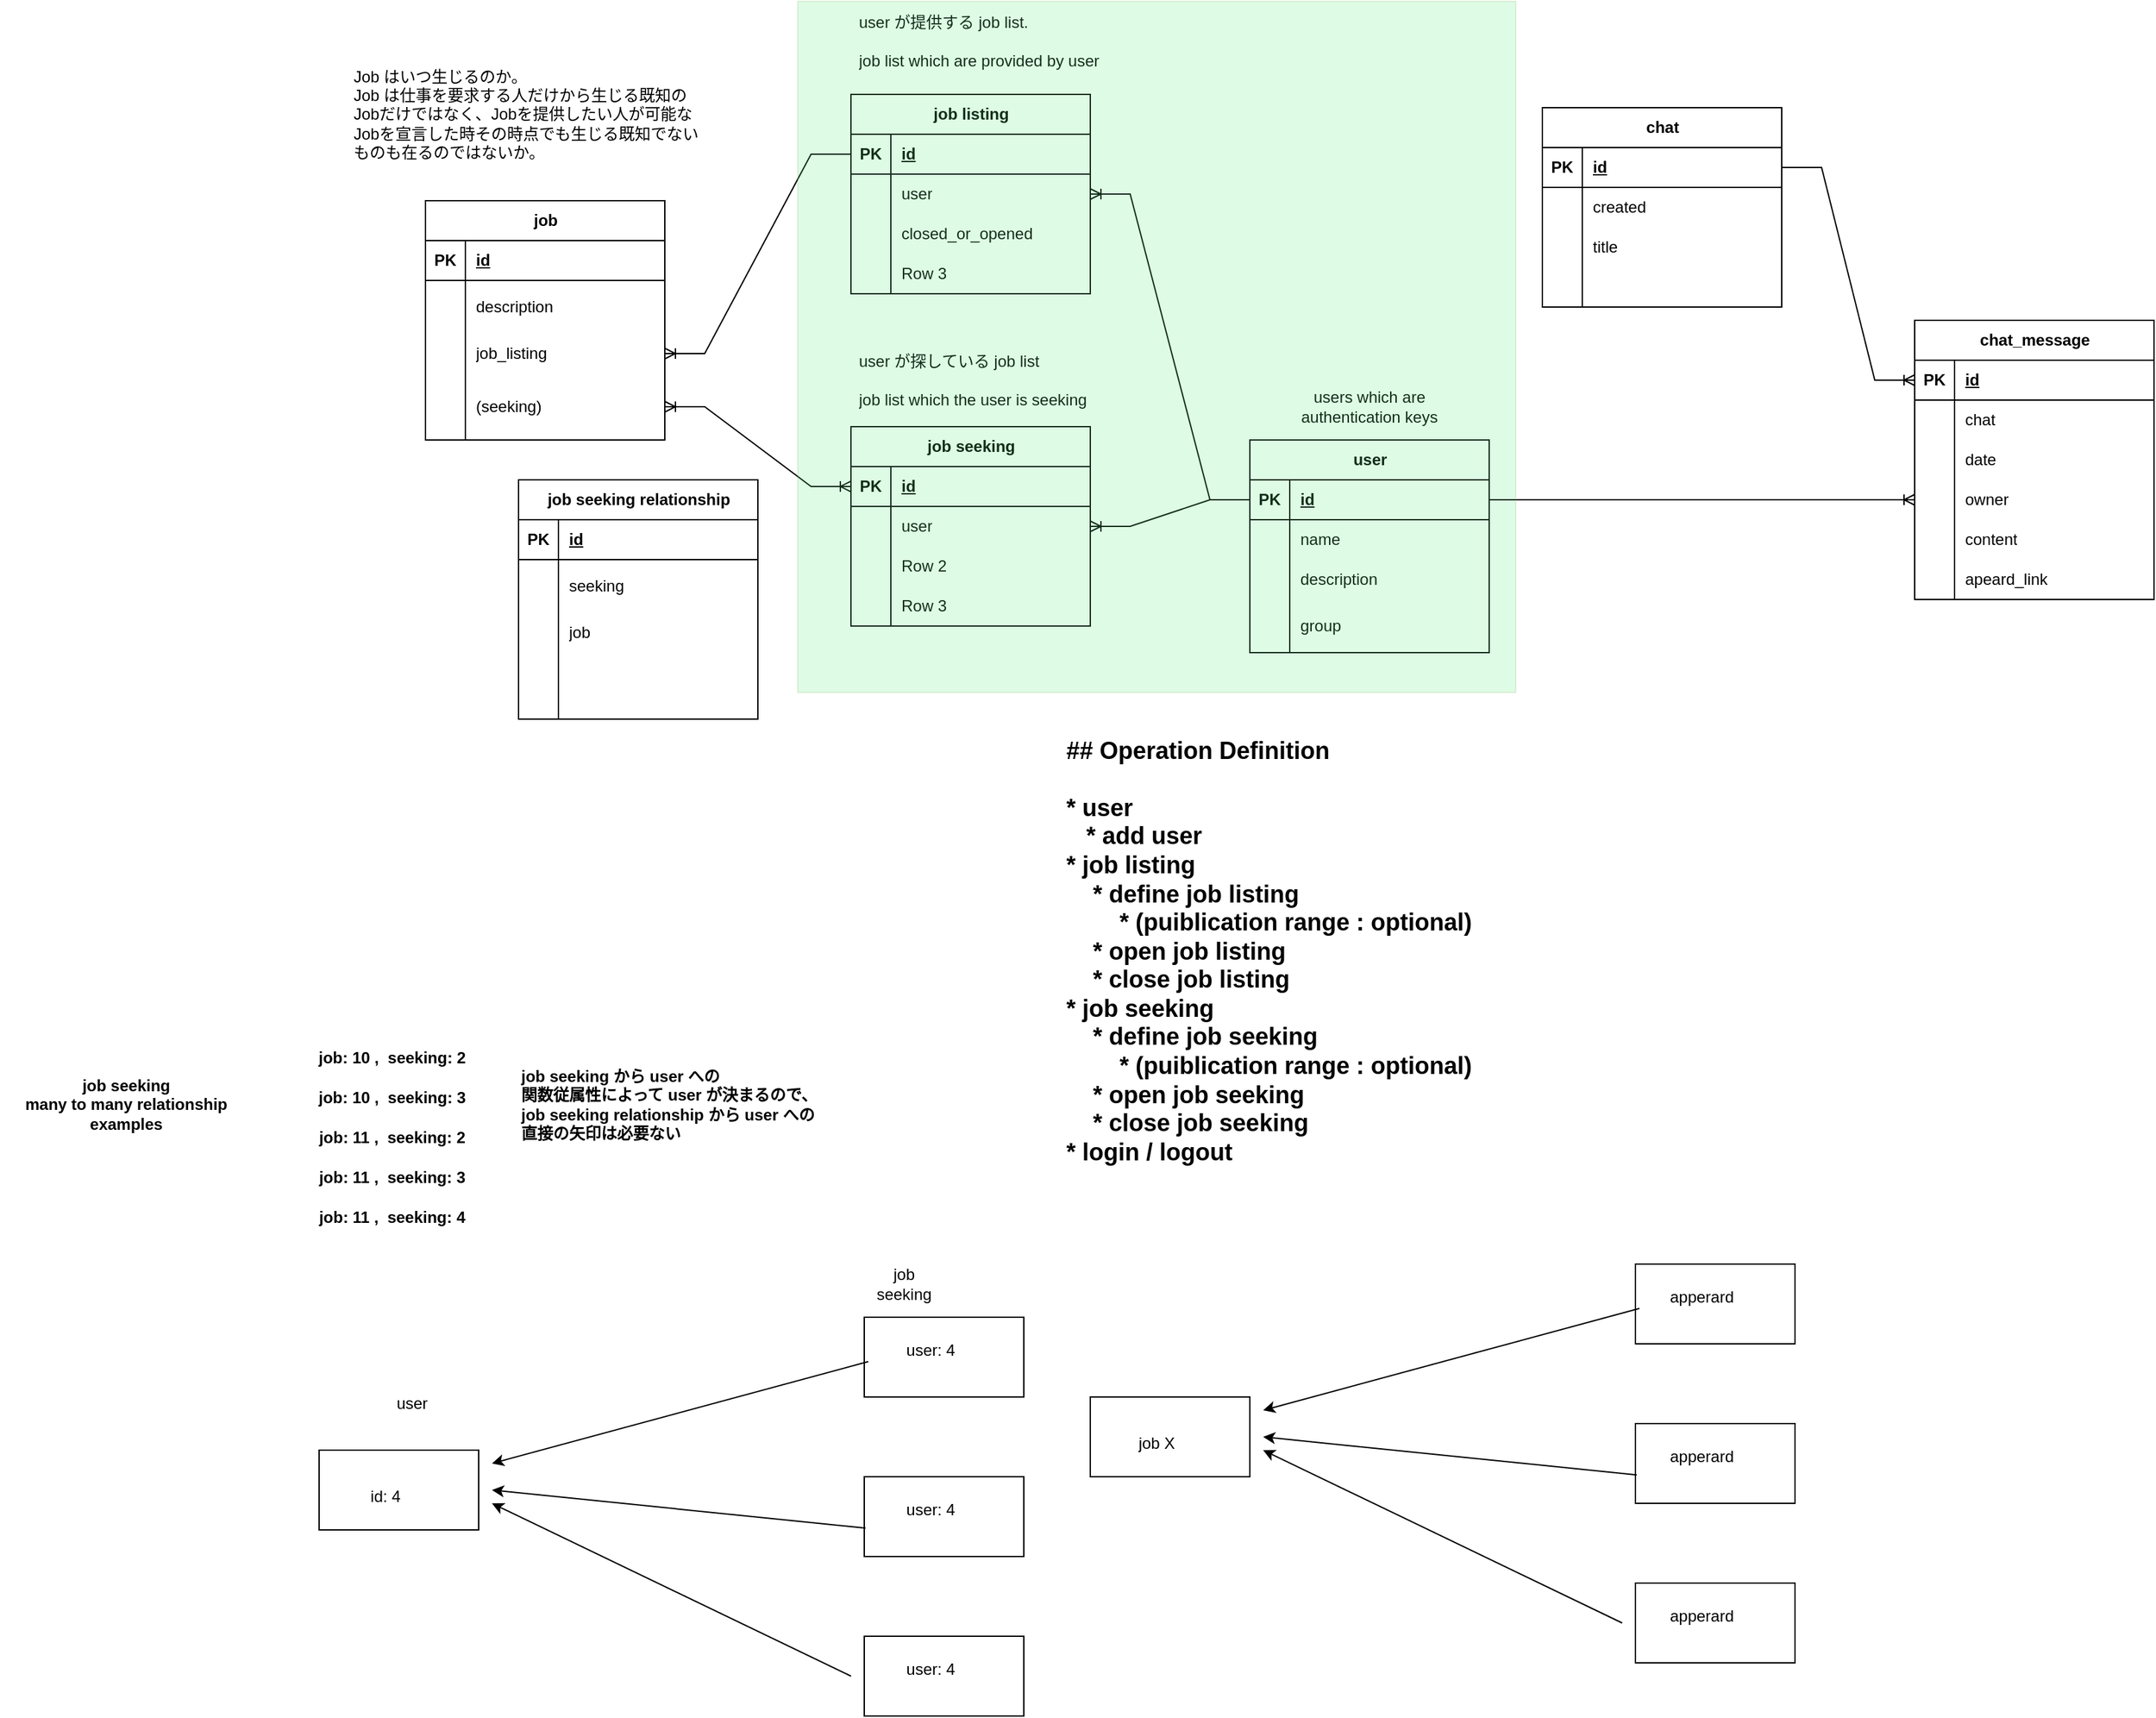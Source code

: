 <mxfile version="22.1.7" type="github" pages="3">
  <diagram name="DB" id="sPHFyif_Ie5HZKA9Fv2O">
    <mxGraphModel dx="2071" dy="729" grid="1" gridSize="10" guides="1" tooltips="1" connect="1" arrows="1" fold="1" page="1" pageScale="1" pageWidth="850" pageHeight="1100" math="0" shadow="0">
      <root>
        <mxCell id="0" />
        <mxCell id="1" parent="0" />
        <mxCell id="hqyqY9_k0z_B1ryHWIEj-14" value="user" style="shape=table;startSize=30;container=1;collapsible=1;childLayout=tableLayout;fixedRows=1;rowLines=0;fontStyle=1;align=center;resizeLast=1;html=1;" parent="1" vertex="1">
          <mxGeometry x="220" y="690" width="180" height="160" as="geometry" />
        </mxCell>
        <mxCell id="hqyqY9_k0z_B1ryHWIEj-15" value="" style="shape=tableRow;horizontal=0;startSize=0;swimlaneHead=0;swimlaneBody=0;fillColor=none;collapsible=0;dropTarget=0;points=[[0,0.5],[1,0.5]];portConstraint=eastwest;top=0;left=0;right=0;bottom=1;" parent="hqyqY9_k0z_B1ryHWIEj-14" vertex="1">
          <mxGeometry y="30" width="180" height="30" as="geometry" />
        </mxCell>
        <mxCell id="hqyqY9_k0z_B1ryHWIEj-16" value="PK" style="shape=partialRectangle;connectable=0;fillColor=none;top=0;left=0;bottom=0;right=0;fontStyle=1;overflow=hidden;whiteSpace=wrap;html=1;" parent="hqyqY9_k0z_B1ryHWIEj-15" vertex="1">
          <mxGeometry width="30" height="30" as="geometry">
            <mxRectangle width="30" height="30" as="alternateBounds" />
          </mxGeometry>
        </mxCell>
        <mxCell id="hqyqY9_k0z_B1ryHWIEj-17" value="id" style="shape=partialRectangle;connectable=0;fillColor=none;top=0;left=0;bottom=0;right=0;align=left;spacingLeft=6;fontStyle=5;overflow=hidden;whiteSpace=wrap;html=1;" parent="hqyqY9_k0z_B1ryHWIEj-15" vertex="1">
          <mxGeometry x="30" width="150" height="30" as="geometry">
            <mxRectangle width="150" height="30" as="alternateBounds" />
          </mxGeometry>
        </mxCell>
        <mxCell id="hqyqY9_k0z_B1ryHWIEj-18" value="" style="shape=tableRow;horizontal=0;startSize=0;swimlaneHead=0;swimlaneBody=0;fillColor=none;collapsible=0;dropTarget=0;points=[[0,0.5],[1,0.5]];portConstraint=eastwest;top=0;left=0;right=0;bottom=0;" parent="hqyqY9_k0z_B1ryHWIEj-14" vertex="1">
          <mxGeometry y="60" width="180" height="30" as="geometry" />
        </mxCell>
        <mxCell id="hqyqY9_k0z_B1ryHWIEj-19" value="" style="shape=partialRectangle;connectable=0;fillColor=none;top=0;left=0;bottom=0;right=0;editable=1;overflow=hidden;whiteSpace=wrap;html=1;" parent="hqyqY9_k0z_B1ryHWIEj-18" vertex="1">
          <mxGeometry width="30" height="30" as="geometry">
            <mxRectangle width="30" height="30" as="alternateBounds" />
          </mxGeometry>
        </mxCell>
        <mxCell id="hqyqY9_k0z_B1ryHWIEj-20" value="name" style="shape=partialRectangle;connectable=0;fillColor=none;top=0;left=0;bottom=0;right=0;align=left;spacingLeft=6;overflow=hidden;whiteSpace=wrap;html=1;" parent="hqyqY9_k0z_B1ryHWIEj-18" vertex="1">
          <mxGeometry x="30" width="150" height="30" as="geometry">
            <mxRectangle width="150" height="30" as="alternateBounds" />
          </mxGeometry>
        </mxCell>
        <mxCell id="hqyqY9_k0z_B1ryHWIEj-21" value="" style="shape=tableRow;horizontal=0;startSize=0;swimlaneHead=0;swimlaneBody=0;fillColor=none;collapsible=0;dropTarget=0;points=[[0,0.5],[1,0.5]];portConstraint=eastwest;top=0;left=0;right=0;bottom=0;" parent="hqyqY9_k0z_B1ryHWIEj-14" vertex="1">
          <mxGeometry y="90" width="180" height="30" as="geometry" />
        </mxCell>
        <mxCell id="hqyqY9_k0z_B1ryHWIEj-22" value="" style="shape=partialRectangle;connectable=0;fillColor=none;top=0;left=0;bottom=0;right=0;editable=1;overflow=hidden;whiteSpace=wrap;html=1;" parent="hqyqY9_k0z_B1ryHWIEj-21" vertex="1">
          <mxGeometry width="30" height="30" as="geometry">
            <mxRectangle width="30" height="30" as="alternateBounds" />
          </mxGeometry>
        </mxCell>
        <mxCell id="hqyqY9_k0z_B1ryHWIEj-23" value="description" style="shape=partialRectangle;connectable=0;fillColor=none;top=0;left=0;bottom=0;right=0;align=left;spacingLeft=6;overflow=hidden;whiteSpace=wrap;html=1;" parent="hqyqY9_k0z_B1ryHWIEj-21" vertex="1">
          <mxGeometry x="30" width="150" height="30" as="geometry">
            <mxRectangle width="150" height="30" as="alternateBounds" />
          </mxGeometry>
        </mxCell>
        <mxCell id="hqyqY9_k0z_B1ryHWIEj-24" value="" style="shape=tableRow;horizontal=0;startSize=0;swimlaneHead=0;swimlaneBody=0;fillColor=none;collapsible=0;dropTarget=0;points=[[0,0.5],[1,0.5]];portConstraint=eastwest;top=0;left=0;right=0;bottom=0;" parent="hqyqY9_k0z_B1ryHWIEj-14" vertex="1">
          <mxGeometry y="120" width="180" height="40" as="geometry" />
        </mxCell>
        <mxCell id="hqyqY9_k0z_B1ryHWIEj-25" value="" style="shape=partialRectangle;connectable=0;fillColor=none;top=0;left=0;bottom=0;right=0;editable=1;overflow=hidden;whiteSpace=wrap;html=1;" parent="hqyqY9_k0z_B1ryHWIEj-24" vertex="1">
          <mxGeometry width="30" height="40" as="geometry">
            <mxRectangle width="30" height="40" as="alternateBounds" />
          </mxGeometry>
        </mxCell>
        <mxCell id="hqyqY9_k0z_B1ryHWIEj-26" value="group" style="shape=partialRectangle;connectable=0;fillColor=none;top=0;left=0;bottom=0;right=0;align=left;spacingLeft=6;overflow=hidden;whiteSpace=wrap;html=1;" parent="hqyqY9_k0z_B1ryHWIEj-24" vertex="1">
          <mxGeometry x="30" width="150" height="40" as="geometry">
            <mxRectangle width="150" height="40" as="alternateBounds" />
          </mxGeometry>
        </mxCell>
        <mxCell id="a7Jfe8xoFMWcddATiSIu-2" value="job" style="shape=table;startSize=30;container=1;collapsible=1;childLayout=tableLayout;fixedRows=1;rowLines=0;fontStyle=1;align=center;resizeLast=1;html=1;" parent="1" vertex="1">
          <mxGeometry x="-400" y="510" width="180" height="180" as="geometry">
            <mxRectangle x="-400" y="480" width="60" height="30" as="alternateBounds" />
          </mxGeometry>
        </mxCell>
        <mxCell id="a7Jfe8xoFMWcddATiSIu-3" value="" style="shape=tableRow;horizontal=0;startSize=0;swimlaneHead=0;swimlaneBody=0;fillColor=none;collapsible=0;dropTarget=0;points=[[0,0.5],[1,0.5]];portConstraint=eastwest;top=0;left=0;right=0;bottom=1;" parent="a7Jfe8xoFMWcddATiSIu-2" vertex="1">
          <mxGeometry y="30" width="180" height="30" as="geometry" />
        </mxCell>
        <mxCell id="a7Jfe8xoFMWcddATiSIu-4" value="PK" style="shape=partialRectangle;connectable=0;fillColor=none;top=0;left=0;bottom=0;right=0;fontStyle=1;overflow=hidden;whiteSpace=wrap;html=1;" parent="a7Jfe8xoFMWcddATiSIu-3" vertex="1">
          <mxGeometry width="30" height="30" as="geometry">
            <mxRectangle width="30" height="30" as="alternateBounds" />
          </mxGeometry>
        </mxCell>
        <mxCell id="a7Jfe8xoFMWcddATiSIu-5" value="id" style="shape=partialRectangle;connectable=0;fillColor=none;top=0;left=0;bottom=0;right=0;align=left;spacingLeft=6;fontStyle=5;overflow=hidden;whiteSpace=wrap;html=1;" parent="a7Jfe8xoFMWcddATiSIu-3" vertex="1">
          <mxGeometry x="30" width="150" height="30" as="geometry">
            <mxRectangle width="150" height="30" as="alternateBounds" />
          </mxGeometry>
        </mxCell>
        <mxCell id="a7Jfe8xoFMWcddATiSIu-6" value="" style="shape=tableRow;horizontal=0;startSize=0;swimlaneHead=0;swimlaneBody=0;fillColor=none;collapsible=0;dropTarget=0;points=[[0,0.5],[1,0.5]];portConstraint=eastwest;top=0;left=0;right=0;bottom=0;" parent="a7Jfe8xoFMWcddATiSIu-2" vertex="1">
          <mxGeometry y="60" width="180" height="40" as="geometry" />
        </mxCell>
        <mxCell id="a7Jfe8xoFMWcddATiSIu-7" value="" style="shape=partialRectangle;connectable=0;fillColor=none;top=0;left=0;bottom=0;right=0;editable=1;overflow=hidden;whiteSpace=wrap;html=1;" parent="a7Jfe8xoFMWcddATiSIu-6" vertex="1">
          <mxGeometry width="30" height="40" as="geometry">
            <mxRectangle width="30" height="40" as="alternateBounds" />
          </mxGeometry>
        </mxCell>
        <mxCell id="a7Jfe8xoFMWcddATiSIu-8" value="description" style="shape=partialRectangle;connectable=0;fillColor=none;top=0;left=0;bottom=0;right=0;align=left;spacingLeft=6;overflow=hidden;whiteSpace=wrap;html=1;" parent="a7Jfe8xoFMWcddATiSIu-6" vertex="1">
          <mxGeometry x="30" width="150" height="40" as="geometry">
            <mxRectangle width="150" height="40" as="alternateBounds" />
          </mxGeometry>
        </mxCell>
        <mxCell id="a7Jfe8xoFMWcddATiSIu-9" value="" style="shape=tableRow;horizontal=0;startSize=0;swimlaneHead=0;swimlaneBody=0;fillColor=none;collapsible=0;dropTarget=0;points=[[0,0.5],[1,0.5]];portConstraint=eastwest;top=0;left=0;right=0;bottom=0;" parent="a7Jfe8xoFMWcddATiSIu-2" vertex="1">
          <mxGeometry y="100" width="180" height="30" as="geometry" />
        </mxCell>
        <mxCell id="a7Jfe8xoFMWcddATiSIu-10" value="" style="shape=partialRectangle;connectable=0;fillColor=none;top=0;left=0;bottom=0;right=0;editable=1;overflow=hidden;whiteSpace=wrap;html=1;" parent="a7Jfe8xoFMWcddATiSIu-9" vertex="1">
          <mxGeometry width="30" height="30" as="geometry">
            <mxRectangle width="30" height="30" as="alternateBounds" />
          </mxGeometry>
        </mxCell>
        <mxCell id="a7Jfe8xoFMWcddATiSIu-11" value="job_listing" style="shape=partialRectangle;connectable=0;fillColor=none;top=0;left=0;bottom=0;right=0;align=left;spacingLeft=6;overflow=hidden;whiteSpace=wrap;html=1;" parent="a7Jfe8xoFMWcddATiSIu-9" vertex="1">
          <mxGeometry x="30" width="150" height="30" as="geometry">
            <mxRectangle width="150" height="30" as="alternateBounds" />
          </mxGeometry>
        </mxCell>
        <mxCell id="a7Jfe8xoFMWcddATiSIu-12" value="" style="shape=tableRow;horizontal=0;startSize=0;swimlaneHead=0;swimlaneBody=0;fillColor=none;collapsible=0;dropTarget=0;points=[[0,0.5],[1,0.5]];portConstraint=eastwest;top=0;left=0;right=0;bottom=0;" parent="a7Jfe8xoFMWcddATiSIu-2" vertex="1">
          <mxGeometry y="130" width="180" height="50" as="geometry" />
        </mxCell>
        <mxCell id="a7Jfe8xoFMWcddATiSIu-13" value="" style="shape=partialRectangle;connectable=0;fillColor=none;top=0;left=0;bottom=0;right=0;editable=1;overflow=hidden;whiteSpace=wrap;html=1;" parent="a7Jfe8xoFMWcddATiSIu-12" vertex="1">
          <mxGeometry width="30" height="50" as="geometry">
            <mxRectangle width="30" height="50" as="alternateBounds" />
          </mxGeometry>
        </mxCell>
        <mxCell id="a7Jfe8xoFMWcddATiSIu-14" value="(seeking)" style="shape=partialRectangle;connectable=0;fillColor=none;top=0;left=0;bottom=0;right=0;align=left;spacingLeft=6;overflow=hidden;whiteSpace=wrap;html=1;" parent="a7Jfe8xoFMWcddATiSIu-12" vertex="1">
          <mxGeometry x="30" width="150" height="50" as="geometry">
            <mxRectangle width="150" height="50" as="alternateBounds" />
          </mxGeometry>
        </mxCell>
        <mxCell id="a7Jfe8xoFMWcddATiSIu-15" value="job listing" style="shape=table;startSize=30;container=1;collapsible=1;childLayout=tableLayout;fixedRows=1;rowLines=0;fontStyle=1;align=center;resizeLast=1;html=1;" parent="1" vertex="1">
          <mxGeometry x="-80" y="430" width="180" height="150" as="geometry" />
        </mxCell>
        <mxCell id="a7Jfe8xoFMWcddATiSIu-16" value="" style="shape=tableRow;horizontal=0;startSize=0;swimlaneHead=0;swimlaneBody=0;fillColor=none;collapsible=0;dropTarget=0;points=[[0,0.5],[1,0.5]];portConstraint=eastwest;top=0;left=0;right=0;bottom=1;" parent="a7Jfe8xoFMWcddATiSIu-15" vertex="1">
          <mxGeometry y="30" width="180" height="30" as="geometry" />
        </mxCell>
        <mxCell id="a7Jfe8xoFMWcddATiSIu-17" value="PK" style="shape=partialRectangle;connectable=0;fillColor=none;top=0;left=0;bottom=0;right=0;fontStyle=1;overflow=hidden;whiteSpace=wrap;html=1;" parent="a7Jfe8xoFMWcddATiSIu-16" vertex="1">
          <mxGeometry width="30" height="30" as="geometry">
            <mxRectangle width="30" height="30" as="alternateBounds" />
          </mxGeometry>
        </mxCell>
        <mxCell id="a7Jfe8xoFMWcddATiSIu-18" value="id" style="shape=partialRectangle;connectable=0;fillColor=none;top=0;left=0;bottom=0;right=0;align=left;spacingLeft=6;fontStyle=5;overflow=hidden;whiteSpace=wrap;html=1;" parent="a7Jfe8xoFMWcddATiSIu-16" vertex="1">
          <mxGeometry x="30" width="150" height="30" as="geometry">
            <mxRectangle width="150" height="30" as="alternateBounds" />
          </mxGeometry>
        </mxCell>
        <mxCell id="a7Jfe8xoFMWcddATiSIu-19" value="" style="shape=tableRow;horizontal=0;startSize=0;swimlaneHead=0;swimlaneBody=0;fillColor=none;collapsible=0;dropTarget=0;points=[[0,0.5],[1,0.5]];portConstraint=eastwest;top=0;left=0;right=0;bottom=0;" parent="a7Jfe8xoFMWcddATiSIu-15" vertex="1">
          <mxGeometry y="60" width="180" height="30" as="geometry" />
        </mxCell>
        <mxCell id="a7Jfe8xoFMWcddATiSIu-20" value="" style="shape=partialRectangle;connectable=0;fillColor=none;top=0;left=0;bottom=0;right=0;editable=1;overflow=hidden;whiteSpace=wrap;html=1;" parent="a7Jfe8xoFMWcddATiSIu-19" vertex="1">
          <mxGeometry width="30" height="30" as="geometry">
            <mxRectangle width="30" height="30" as="alternateBounds" />
          </mxGeometry>
        </mxCell>
        <mxCell id="a7Jfe8xoFMWcddATiSIu-21" value="user" style="shape=partialRectangle;connectable=0;fillColor=none;top=0;left=0;bottom=0;right=0;align=left;spacingLeft=6;overflow=hidden;whiteSpace=wrap;html=1;" parent="a7Jfe8xoFMWcddATiSIu-19" vertex="1">
          <mxGeometry x="30" width="150" height="30" as="geometry">
            <mxRectangle width="150" height="30" as="alternateBounds" />
          </mxGeometry>
        </mxCell>
        <mxCell id="a7Jfe8xoFMWcddATiSIu-22" value="" style="shape=tableRow;horizontal=0;startSize=0;swimlaneHead=0;swimlaneBody=0;fillColor=none;collapsible=0;dropTarget=0;points=[[0,0.5],[1,0.5]];portConstraint=eastwest;top=0;left=0;right=0;bottom=0;" parent="a7Jfe8xoFMWcddATiSIu-15" vertex="1">
          <mxGeometry y="90" width="180" height="30" as="geometry" />
        </mxCell>
        <mxCell id="a7Jfe8xoFMWcddATiSIu-23" value="" style="shape=partialRectangle;connectable=0;fillColor=none;top=0;left=0;bottom=0;right=0;editable=1;overflow=hidden;whiteSpace=wrap;html=1;" parent="a7Jfe8xoFMWcddATiSIu-22" vertex="1">
          <mxGeometry width="30" height="30" as="geometry">
            <mxRectangle width="30" height="30" as="alternateBounds" />
          </mxGeometry>
        </mxCell>
        <mxCell id="a7Jfe8xoFMWcddATiSIu-24" value="closed_or_opened" style="shape=partialRectangle;connectable=0;fillColor=none;top=0;left=0;bottom=0;right=0;align=left;spacingLeft=6;overflow=hidden;whiteSpace=wrap;html=1;" parent="a7Jfe8xoFMWcddATiSIu-22" vertex="1">
          <mxGeometry x="30" width="150" height="30" as="geometry">
            <mxRectangle width="150" height="30" as="alternateBounds" />
          </mxGeometry>
        </mxCell>
        <mxCell id="a7Jfe8xoFMWcddATiSIu-25" value="" style="shape=tableRow;horizontal=0;startSize=0;swimlaneHead=0;swimlaneBody=0;fillColor=none;collapsible=0;dropTarget=0;points=[[0,0.5],[1,0.5]];portConstraint=eastwest;top=0;left=0;right=0;bottom=0;" parent="a7Jfe8xoFMWcddATiSIu-15" vertex="1">
          <mxGeometry y="120" width="180" height="30" as="geometry" />
        </mxCell>
        <mxCell id="a7Jfe8xoFMWcddATiSIu-26" value="" style="shape=partialRectangle;connectable=0;fillColor=none;top=0;left=0;bottom=0;right=0;editable=1;overflow=hidden;whiteSpace=wrap;html=1;" parent="a7Jfe8xoFMWcddATiSIu-25" vertex="1">
          <mxGeometry width="30" height="30" as="geometry">
            <mxRectangle width="30" height="30" as="alternateBounds" />
          </mxGeometry>
        </mxCell>
        <mxCell id="a7Jfe8xoFMWcddATiSIu-27" value="Row 3" style="shape=partialRectangle;connectable=0;fillColor=none;top=0;left=0;bottom=0;right=0;align=left;spacingLeft=6;overflow=hidden;whiteSpace=wrap;html=1;" parent="a7Jfe8xoFMWcddATiSIu-25" vertex="1">
          <mxGeometry x="30" width="150" height="30" as="geometry">
            <mxRectangle width="150" height="30" as="alternateBounds" />
          </mxGeometry>
        </mxCell>
        <mxCell id="a7Jfe8xoFMWcddATiSIu-28" value="job seeking" style="shape=table;startSize=30;container=1;collapsible=1;childLayout=tableLayout;fixedRows=1;rowLines=0;fontStyle=1;align=center;resizeLast=1;html=1;" parent="1" vertex="1">
          <mxGeometry x="-80" y="680" width="180" height="150" as="geometry" />
        </mxCell>
        <mxCell id="a7Jfe8xoFMWcddATiSIu-29" value="" style="shape=tableRow;horizontal=0;startSize=0;swimlaneHead=0;swimlaneBody=0;fillColor=none;collapsible=0;dropTarget=0;points=[[0,0.5],[1,0.5]];portConstraint=eastwest;top=0;left=0;right=0;bottom=1;" parent="a7Jfe8xoFMWcddATiSIu-28" vertex="1">
          <mxGeometry y="30" width="180" height="30" as="geometry" />
        </mxCell>
        <mxCell id="a7Jfe8xoFMWcddATiSIu-30" value="PK" style="shape=partialRectangle;connectable=0;fillColor=none;top=0;left=0;bottom=0;right=0;fontStyle=1;overflow=hidden;whiteSpace=wrap;html=1;" parent="a7Jfe8xoFMWcddATiSIu-29" vertex="1">
          <mxGeometry width="30" height="30" as="geometry">
            <mxRectangle width="30" height="30" as="alternateBounds" />
          </mxGeometry>
        </mxCell>
        <mxCell id="a7Jfe8xoFMWcddATiSIu-31" value="id" style="shape=partialRectangle;connectable=0;fillColor=none;top=0;left=0;bottom=0;right=0;align=left;spacingLeft=6;fontStyle=5;overflow=hidden;whiteSpace=wrap;html=1;" parent="a7Jfe8xoFMWcddATiSIu-29" vertex="1">
          <mxGeometry x="30" width="150" height="30" as="geometry">
            <mxRectangle width="150" height="30" as="alternateBounds" />
          </mxGeometry>
        </mxCell>
        <mxCell id="a7Jfe8xoFMWcddATiSIu-32" value="" style="shape=tableRow;horizontal=0;startSize=0;swimlaneHead=0;swimlaneBody=0;fillColor=none;collapsible=0;dropTarget=0;points=[[0,0.5],[1,0.5]];portConstraint=eastwest;top=0;left=0;right=0;bottom=0;" parent="a7Jfe8xoFMWcddATiSIu-28" vertex="1">
          <mxGeometry y="60" width="180" height="30" as="geometry" />
        </mxCell>
        <mxCell id="a7Jfe8xoFMWcddATiSIu-33" value="" style="shape=partialRectangle;connectable=0;fillColor=none;top=0;left=0;bottom=0;right=0;editable=1;overflow=hidden;whiteSpace=wrap;html=1;" parent="a7Jfe8xoFMWcddATiSIu-32" vertex="1">
          <mxGeometry width="30" height="30" as="geometry">
            <mxRectangle width="30" height="30" as="alternateBounds" />
          </mxGeometry>
        </mxCell>
        <mxCell id="a7Jfe8xoFMWcddATiSIu-34" value="user" style="shape=partialRectangle;connectable=0;fillColor=none;top=0;left=0;bottom=0;right=0;align=left;spacingLeft=6;overflow=hidden;whiteSpace=wrap;html=1;" parent="a7Jfe8xoFMWcddATiSIu-32" vertex="1">
          <mxGeometry x="30" width="150" height="30" as="geometry">
            <mxRectangle width="150" height="30" as="alternateBounds" />
          </mxGeometry>
        </mxCell>
        <mxCell id="a7Jfe8xoFMWcddATiSIu-35" value="" style="shape=tableRow;horizontal=0;startSize=0;swimlaneHead=0;swimlaneBody=0;fillColor=none;collapsible=0;dropTarget=0;points=[[0,0.5],[1,0.5]];portConstraint=eastwest;top=0;left=0;right=0;bottom=0;" parent="a7Jfe8xoFMWcddATiSIu-28" vertex="1">
          <mxGeometry y="90" width="180" height="30" as="geometry" />
        </mxCell>
        <mxCell id="a7Jfe8xoFMWcddATiSIu-36" value="" style="shape=partialRectangle;connectable=0;fillColor=none;top=0;left=0;bottom=0;right=0;editable=1;overflow=hidden;whiteSpace=wrap;html=1;" parent="a7Jfe8xoFMWcddATiSIu-35" vertex="1">
          <mxGeometry width="30" height="30" as="geometry">
            <mxRectangle width="30" height="30" as="alternateBounds" />
          </mxGeometry>
        </mxCell>
        <mxCell id="a7Jfe8xoFMWcddATiSIu-37" value="Row 2" style="shape=partialRectangle;connectable=0;fillColor=none;top=0;left=0;bottom=0;right=0;align=left;spacingLeft=6;overflow=hidden;whiteSpace=wrap;html=1;" parent="a7Jfe8xoFMWcddATiSIu-35" vertex="1">
          <mxGeometry x="30" width="150" height="30" as="geometry">
            <mxRectangle width="150" height="30" as="alternateBounds" />
          </mxGeometry>
        </mxCell>
        <mxCell id="a7Jfe8xoFMWcddATiSIu-38" value="" style="shape=tableRow;horizontal=0;startSize=0;swimlaneHead=0;swimlaneBody=0;fillColor=none;collapsible=0;dropTarget=0;points=[[0,0.5],[1,0.5]];portConstraint=eastwest;top=0;left=0;right=0;bottom=0;" parent="a7Jfe8xoFMWcddATiSIu-28" vertex="1">
          <mxGeometry y="120" width="180" height="30" as="geometry" />
        </mxCell>
        <mxCell id="a7Jfe8xoFMWcddATiSIu-39" value="" style="shape=partialRectangle;connectable=0;fillColor=none;top=0;left=0;bottom=0;right=0;editable=1;overflow=hidden;whiteSpace=wrap;html=1;" parent="a7Jfe8xoFMWcddATiSIu-38" vertex="1">
          <mxGeometry width="30" height="30" as="geometry">
            <mxRectangle width="30" height="30" as="alternateBounds" />
          </mxGeometry>
        </mxCell>
        <mxCell id="a7Jfe8xoFMWcddATiSIu-40" value="Row 3" style="shape=partialRectangle;connectable=0;fillColor=none;top=0;left=0;bottom=0;right=0;align=left;spacingLeft=6;overflow=hidden;whiteSpace=wrap;html=1;" parent="a7Jfe8xoFMWcddATiSIu-38" vertex="1">
          <mxGeometry x="30" width="150" height="30" as="geometry">
            <mxRectangle width="150" height="30" as="alternateBounds" />
          </mxGeometry>
        </mxCell>
        <mxCell id="a7Jfe8xoFMWcddATiSIu-41" value="" style="edgeStyle=entityRelationEdgeStyle;fontSize=12;html=1;endArrow=none;rounded=0;entryX=0;entryY=0.5;entryDx=0;entryDy=0;exitX=1;exitY=0.5;exitDx=0;exitDy=0;startArrow=ERoneToMany;startFill=0;endFill=0;" parent="1" source="a7Jfe8xoFMWcddATiSIu-19" target="hqyqY9_k0z_B1ryHWIEj-15" edge="1">
          <mxGeometry width="100" height="100" relative="1" as="geometry">
            <mxPoint x="190" y="685" as="sourcePoint" />
            <mxPoint x="318.2" y="568.85" as="targetPoint" />
            <Array as="points">
              <mxPoint x="420" y="650" />
              <mxPoint x="460" y="680" />
              <mxPoint x="440" y="690" />
              <mxPoint x="450" y="650" />
              <mxPoint x="430" y="670" />
              <mxPoint x="500" y="600" />
              <mxPoint x="470" y="650" />
              <mxPoint x="510" y="610" />
              <mxPoint x="500" y="620" />
            </Array>
          </mxGeometry>
        </mxCell>
        <mxCell id="a7Jfe8xoFMWcddATiSIu-42" value="" style="edgeStyle=entityRelationEdgeStyle;fontSize=12;html=1;endArrow=none;rounded=0;entryX=0;entryY=0.5;entryDx=0;entryDy=0;exitX=1;exitY=0.5;exitDx=0;exitDy=0;startArrow=ERoneToMany;startFill=0;endFill=0;" parent="1" source="a7Jfe8xoFMWcddATiSIu-32" target="hqyqY9_k0z_B1ryHWIEj-15" edge="1">
          <mxGeometry width="100" height="100" relative="1" as="geometry">
            <mxPoint x="198.92" y="875.71" as="sourcePoint" />
            <mxPoint x="300" y="525" as="targetPoint" />
            <Array as="points">
              <mxPoint x="410" y="640" />
              <mxPoint x="450" y="670" />
              <mxPoint x="430" y="680" />
              <mxPoint x="440" y="640" />
              <mxPoint x="420" y="660" />
              <mxPoint x="490" y="590" />
              <mxPoint x="460" y="640" />
              <mxPoint x="500" y="600" />
              <mxPoint x="490" y="610" />
            </Array>
          </mxGeometry>
        </mxCell>
        <mxCell id="hqyqY9_k0z_B1ryHWIEj-49" value="users which are authentication keys" style="text;html=1;strokeColor=none;fillColor=none;align=center;verticalAlign=middle;whiteSpace=wrap;rounded=0;" parent="1" vertex="1">
          <mxGeometry x="240" y="650" width="140" height="30" as="geometry" />
        </mxCell>
        <mxCell id="hqyqY9_k0z_B1ryHWIEj-50" value="" style="edgeStyle=entityRelationEdgeStyle;fontSize=12;html=1;endArrow=none;rounded=0;entryX=0;entryY=0.5;entryDx=0;entryDy=0;startArrow=ERoneToMany;startFill=0;endFill=0;exitX=1;exitY=0.5;exitDx=0;exitDy=0;" parent="1" source="a7Jfe8xoFMWcddATiSIu-9" target="a7Jfe8xoFMWcddATiSIu-16" edge="1">
          <mxGeometry width="100" height="100" relative="1" as="geometry">
            <mxPoint x="-180" y="590" as="sourcePoint" />
            <mxPoint x="-150" y="345" as="targetPoint" />
            <Array as="points">
              <mxPoint x="-60" y="440" />
              <mxPoint x="-20" y="470" />
              <mxPoint x="-40" y="480" />
              <mxPoint x="-30" y="440" />
              <mxPoint x="-50" y="460" />
              <mxPoint x="20" y="390" />
              <mxPoint x="-10" y="440" />
              <mxPoint x="30" y="400" />
              <mxPoint x="20" y="410" />
            </Array>
          </mxGeometry>
        </mxCell>
        <mxCell id="hqyqY9_k0z_B1ryHWIEj-51" value="" style="edgeStyle=entityRelationEdgeStyle;fontSize=12;html=1;endArrow=ERoneToMany;rounded=0;entryX=0;entryY=0.5;entryDx=0;entryDy=0;startArrow=ERoneToMany;startFill=0;endFill=0;exitX=1;exitY=0.5;exitDx=0;exitDy=0;" parent="1" source="a7Jfe8xoFMWcddATiSIu-12" target="a7Jfe8xoFMWcddATiSIu-29" edge="1">
          <mxGeometry width="100" height="100" relative="1" as="geometry">
            <mxPoint x="-150" y="650" as="sourcePoint" />
            <mxPoint x="-140" y="665" as="targetPoint" />
            <Array as="points">
              <mxPoint x="-120" y="570" />
              <mxPoint x="-80" y="600" />
              <mxPoint x="-100" y="610" />
              <mxPoint x="-90" y="570" />
              <mxPoint x="-110" y="590" />
              <mxPoint x="-40" y="520" />
              <mxPoint x="-70" y="570" />
              <mxPoint x="-30" y="530" />
              <mxPoint x="-40" y="540" />
            </Array>
          </mxGeometry>
        </mxCell>
        <mxCell id="rE9LCna2UwS_eHfDnVN_-198" value="user が提供する job list.&lt;br&gt;&lt;br&gt;job list which are provided by user" style="text;strokeColor=none;fillColor=none;align=left;verticalAlign=middle;spacingLeft=4;spacingRight=4;overflow=hidden;points=[[0,0.5],[1,0.5]];portConstraint=eastwest;rotatable=0;whiteSpace=wrap;html=1;" parent="1" vertex="1">
          <mxGeometry x="-80" y="360" width="210" height="60" as="geometry" />
        </mxCell>
        <mxCell id="rE9LCna2UwS_eHfDnVN_-199" value="user が探している job list&lt;br&gt;&lt;br&gt;job list which the user is seeking" style="text;strokeColor=none;fillColor=none;align=left;verticalAlign=middle;spacingLeft=4;spacingRight=4;overflow=hidden;points=[[0,0.5],[1,0.5]];portConstraint=eastwest;rotatable=0;whiteSpace=wrap;html=1;" parent="1" vertex="1">
          <mxGeometry x="-80" y="620" width="200" height="50" as="geometry" />
        </mxCell>
        <mxCell id="rE9LCna2UwS_eHfDnVN_-203" value="Job はいつ生じるのか。&lt;br&gt;Job は仕事を要求する人だけから生じる既知のJobだけではなく、Jobを提供したい人が可能なJobを宣言した時その時点でも生じる既知でないものも在るのではないか。" style="text;strokeColor=none;fillColor=none;align=left;verticalAlign=middle;spacingLeft=4;spacingRight=4;overflow=hidden;points=[[0,0.5],[1,0.5]];portConstraint=eastwest;rotatable=0;whiteSpace=wrap;html=1;" parent="1" vertex="1">
          <mxGeometry x="-460" y="380" width="280" height="130" as="geometry" />
        </mxCell>
        <mxCell id="hqyqY9_k0z_B1ryHWIEj-82" value="chat" style="shape=table;startSize=30;container=1;collapsible=1;childLayout=tableLayout;fixedRows=1;rowLines=0;fontStyle=1;align=center;resizeLast=1;html=1;" parent="1" vertex="1">
          <mxGeometry x="440" y="440" width="180" height="150" as="geometry" />
        </mxCell>
        <mxCell id="hqyqY9_k0z_B1ryHWIEj-83" value="" style="shape=tableRow;horizontal=0;startSize=0;swimlaneHead=0;swimlaneBody=0;fillColor=none;collapsible=0;dropTarget=0;points=[[0,0.5],[1,0.5]];portConstraint=eastwest;top=0;left=0;right=0;bottom=1;" parent="hqyqY9_k0z_B1ryHWIEj-82" vertex="1">
          <mxGeometry y="30" width="180" height="30" as="geometry" />
        </mxCell>
        <mxCell id="hqyqY9_k0z_B1ryHWIEj-84" value="PK" style="shape=partialRectangle;connectable=0;fillColor=none;top=0;left=0;bottom=0;right=0;fontStyle=1;overflow=hidden;whiteSpace=wrap;html=1;" parent="hqyqY9_k0z_B1ryHWIEj-83" vertex="1">
          <mxGeometry width="30" height="30" as="geometry">
            <mxRectangle width="30" height="30" as="alternateBounds" />
          </mxGeometry>
        </mxCell>
        <mxCell id="hqyqY9_k0z_B1ryHWIEj-85" value="id" style="shape=partialRectangle;connectable=0;fillColor=none;top=0;left=0;bottom=0;right=0;align=left;spacingLeft=6;fontStyle=5;overflow=hidden;whiteSpace=wrap;html=1;" parent="hqyqY9_k0z_B1ryHWIEj-83" vertex="1">
          <mxGeometry x="30" width="150" height="30" as="geometry">
            <mxRectangle width="150" height="30" as="alternateBounds" />
          </mxGeometry>
        </mxCell>
        <mxCell id="hqyqY9_k0z_B1ryHWIEj-86" value="" style="shape=tableRow;horizontal=0;startSize=0;swimlaneHead=0;swimlaneBody=0;fillColor=none;collapsible=0;dropTarget=0;points=[[0,0.5],[1,0.5]];portConstraint=eastwest;top=0;left=0;right=0;bottom=0;" parent="hqyqY9_k0z_B1ryHWIEj-82" vertex="1">
          <mxGeometry y="60" width="180" height="30" as="geometry" />
        </mxCell>
        <mxCell id="hqyqY9_k0z_B1ryHWIEj-87" value="" style="shape=partialRectangle;connectable=0;fillColor=none;top=0;left=0;bottom=0;right=0;editable=1;overflow=hidden;whiteSpace=wrap;html=1;" parent="hqyqY9_k0z_B1ryHWIEj-86" vertex="1">
          <mxGeometry width="30" height="30" as="geometry">
            <mxRectangle width="30" height="30" as="alternateBounds" />
          </mxGeometry>
        </mxCell>
        <mxCell id="hqyqY9_k0z_B1ryHWIEj-88" value="created" style="shape=partialRectangle;connectable=0;fillColor=none;top=0;left=0;bottom=0;right=0;align=left;spacingLeft=6;overflow=hidden;whiteSpace=wrap;html=1;" parent="hqyqY9_k0z_B1ryHWIEj-86" vertex="1">
          <mxGeometry x="30" width="150" height="30" as="geometry">
            <mxRectangle width="150" height="30" as="alternateBounds" />
          </mxGeometry>
        </mxCell>
        <mxCell id="hqyqY9_k0z_B1ryHWIEj-89" value="" style="shape=tableRow;horizontal=0;startSize=0;swimlaneHead=0;swimlaneBody=0;fillColor=none;collapsible=0;dropTarget=0;points=[[0,0.5],[1,0.5]];portConstraint=eastwest;top=0;left=0;right=0;bottom=0;" parent="hqyqY9_k0z_B1ryHWIEj-82" vertex="1">
          <mxGeometry y="90" width="180" height="30" as="geometry" />
        </mxCell>
        <mxCell id="hqyqY9_k0z_B1ryHWIEj-90" value="" style="shape=partialRectangle;connectable=0;fillColor=none;top=0;left=0;bottom=0;right=0;editable=1;overflow=hidden;whiteSpace=wrap;html=1;" parent="hqyqY9_k0z_B1ryHWIEj-89" vertex="1">
          <mxGeometry width="30" height="30" as="geometry">
            <mxRectangle width="30" height="30" as="alternateBounds" />
          </mxGeometry>
        </mxCell>
        <mxCell id="hqyqY9_k0z_B1ryHWIEj-91" value="title" style="shape=partialRectangle;connectable=0;fillColor=none;top=0;left=0;bottom=0;right=0;align=left;spacingLeft=6;overflow=hidden;whiteSpace=wrap;html=1;" parent="hqyqY9_k0z_B1ryHWIEj-89" vertex="1">
          <mxGeometry x="30" width="150" height="30" as="geometry">
            <mxRectangle width="150" height="30" as="alternateBounds" />
          </mxGeometry>
        </mxCell>
        <mxCell id="hqyqY9_k0z_B1ryHWIEj-92" value="" style="shape=tableRow;horizontal=0;startSize=0;swimlaneHead=0;swimlaneBody=0;fillColor=none;collapsible=0;dropTarget=0;points=[[0,0.5],[1,0.5]];portConstraint=eastwest;top=0;left=0;right=0;bottom=0;" parent="hqyqY9_k0z_B1ryHWIEj-82" vertex="1">
          <mxGeometry y="120" width="180" height="30" as="geometry" />
        </mxCell>
        <mxCell id="hqyqY9_k0z_B1ryHWIEj-93" value="" style="shape=partialRectangle;connectable=0;fillColor=none;top=0;left=0;bottom=0;right=0;editable=1;overflow=hidden;whiteSpace=wrap;html=1;" parent="hqyqY9_k0z_B1ryHWIEj-92" vertex="1">
          <mxGeometry width="30" height="30" as="geometry">
            <mxRectangle width="30" height="30" as="alternateBounds" />
          </mxGeometry>
        </mxCell>
        <mxCell id="hqyqY9_k0z_B1ryHWIEj-94" value="" style="shape=partialRectangle;connectable=0;fillColor=none;top=0;left=0;bottom=0;right=0;align=left;spacingLeft=6;overflow=hidden;whiteSpace=wrap;html=1;" parent="hqyqY9_k0z_B1ryHWIEj-92" vertex="1">
          <mxGeometry x="30" width="150" height="30" as="geometry">
            <mxRectangle width="150" height="30" as="alternateBounds" />
          </mxGeometry>
        </mxCell>
        <mxCell id="hqyqY9_k0z_B1ryHWIEj-108" value="" style="edgeStyle=entityRelationEdgeStyle;fontSize=12;html=1;endArrow=ERoneToMany;rounded=0;entryX=0;entryY=0.5;entryDx=0;entryDy=0;exitX=1;exitY=0.5;exitDx=0;exitDy=0;startArrow=none;startFill=0;" parent="1" source="hqyqY9_k0z_B1ryHWIEj-83" target="hqyqY9_k0z_B1ryHWIEj-188" edge="1">
          <mxGeometry width="100" height="100" relative="1" as="geometry">
            <mxPoint x="190" y="760" as="sourcePoint" />
            <mxPoint x="290" y="660" as="targetPoint" />
          </mxGeometry>
        </mxCell>
        <mxCell id="hqyqY9_k0z_B1ryHWIEj-110" value="" style="verticalLabelPosition=bottom;verticalAlign=top;html=1;shape=mxgraph.basic.rect;fillColor2=none;strokeWidth=1;size=20;indent=5;" parent="1" vertex="1">
          <mxGeometry x="510" y="1430" width="120" height="60" as="geometry" />
        </mxCell>
        <mxCell id="hqyqY9_k0z_B1ryHWIEj-111" value="" style="verticalLabelPosition=bottom;verticalAlign=top;html=1;shape=mxgraph.basic.rect;fillColor2=none;strokeWidth=1;size=20;indent=5;" parent="1" vertex="1">
          <mxGeometry x="510" y="1310" width="120" height="60" as="geometry" />
        </mxCell>
        <mxCell id="hqyqY9_k0z_B1ryHWIEj-112" value="" style="verticalLabelPosition=bottom;verticalAlign=top;html=1;shape=mxgraph.basic.rect;fillColor2=none;strokeWidth=1;size=20;indent=5;" parent="1" vertex="1">
          <mxGeometry x="510" y="1550" width="120" height="60" as="geometry" />
        </mxCell>
        <mxCell id="hqyqY9_k0z_B1ryHWIEj-113" value="user" style="text;html=1;strokeColor=none;fillColor=none;align=center;verticalAlign=middle;whiteSpace=wrap;rounded=0;" parent="1" vertex="1">
          <mxGeometry x="-440" y="1400" width="60" height="30" as="geometry" />
        </mxCell>
        <mxCell id="hqyqY9_k0z_B1ryHWIEj-115" value="apperard" style="text;html=1;strokeColor=none;fillColor=none;align=center;verticalAlign=middle;whiteSpace=wrap;rounded=0;" parent="1" vertex="1">
          <mxGeometry x="530" y="1320" width="60" height="30" as="geometry" />
        </mxCell>
        <mxCell id="hqyqY9_k0z_B1ryHWIEj-116" value="" style="endArrow=classic;html=1;rounded=0;exitX=0.025;exitY=0.556;exitDx=0;exitDy=0;exitPerimeter=0;" parent="1" source="hqyqY9_k0z_B1ryHWIEj-111" edge="1">
          <mxGeometry width="50" height="50" relative="1" as="geometry">
            <mxPoint x="170" y="1440" as="sourcePoint" />
            <mxPoint x="230" y="1420" as="targetPoint" />
          </mxGeometry>
        </mxCell>
        <mxCell id="hqyqY9_k0z_B1ryHWIEj-118" value="apperard" style="text;html=1;strokeColor=none;fillColor=none;align=center;verticalAlign=middle;whiteSpace=wrap;rounded=0;" parent="1" vertex="1">
          <mxGeometry x="530" y="1440" width="60" height="30" as="geometry" />
        </mxCell>
        <mxCell id="hqyqY9_k0z_B1ryHWIEj-119" value="apperard" style="text;html=1;strokeColor=none;fillColor=none;align=center;verticalAlign=middle;whiteSpace=wrap;rounded=0;" parent="1" vertex="1">
          <mxGeometry x="530" y="1560" width="60" height="30" as="geometry" />
        </mxCell>
        <mxCell id="hqyqY9_k0z_B1ryHWIEj-120" value="" style="endArrow=classic;html=1;rounded=0;exitX=0.008;exitY=0.644;exitDx=0;exitDy=0;exitPerimeter=0;" parent="1" source="hqyqY9_k0z_B1ryHWIEj-110" edge="1">
          <mxGeometry width="50" height="50" relative="1" as="geometry">
            <mxPoint x="523" y="1353" as="sourcePoint" />
            <mxPoint x="230" y="1440" as="targetPoint" />
          </mxGeometry>
        </mxCell>
        <mxCell id="hqyqY9_k0z_B1ryHWIEj-121" value="" style="endArrow=classic;html=1;rounded=0;" parent="1" edge="1">
          <mxGeometry width="50" height="50" relative="1" as="geometry">
            <mxPoint x="500" y="1580" as="sourcePoint" />
            <mxPoint x="230" y="1450" as="targetPoint" />
          </mxGeometry>
        </mxCell>
        <mxCell id="hqyqY9_k0z_B1ryHWIEj-122" value="" style="rounded=0;whiteSpace=wrap;html=1;" parent="1" vertex="1">
          <mxGeometry x="100" y="1410" width="120" height="60" as="geometry" />
        </mxCell>
        <mxCell id="hqyqY9_k0z_B1ryHWIEj-123" value="job X" style="text;html=1;strokeColor=none;fillColor=none;align=center;verticalAlign=middle;whiteSpace=wrap;rounded=0;" parent="1" vertex="1">
          <mxGeometry x="120" y="1430" width="60" height="30" as="geometry" />
        </mxCell>
        <mxCell id="hqyqY9_k0z_B1ryHWIEj-124" value="" style="verticalLabelPosition=bottom;verticalAlign=top;html=1;shape=mxgraph.basic.rect;fillColor2=none;strokeWidth=1;size=20;indent=5;" parent="1" vertex="1">
          <mxGeometry x="-70" y="1470" width="120" height="60" as="geometry" />
        </mxCell>
        <mxCell id="hqyqY9_k0z_B1ryHWIEj-125" value="" style="verticalLabelPosition=bottom;verticalAlign=top;html=1;shape=mxgraph.basic.rect;fillColor2=none;strokeWidth=1;size=20;indent=5;" parent="1" vertex="1">
          <mxGeometry x="-70" y="1350" width="120" height="60" as="geometry" />
        </mxCell>
        <mxCell id="hqyqY9_k0z_B1ryHWIEj-126" value="" style="verticalLabelPosition=bottom;verticalAlign=top;html=1;shape=mxgraph.basic.rect;fillColor2=none;strokeWidth=1;size=20;indent=5;" parent="1" vertex="1">
          <mxGeometry x="-70" y="1590" width="120" height="60" as="geometry" />
        </mxCell>
        <mxCell id="hqyqY9_k0z_B1ryHWIEj-127" value="user: 4" style="text;html=1;strokeColor=none;fillColor=none;align=center;verticalAlign=middle;whiteSpace=wrap;rounded=0;" parent="1" vertex="1">
          <mxGeometry x="-50" y="1360" width="60" height="30" as="geometry" />
        </mxCell>
        <mxCell id="hqyqY9_k0z_B1ryHWIEj-128" value="" style="endArrow=classic;html=1;rounded=0;exitX=0.025;exitY=0.556;exitDx=0;exitDy=0;exitPerimeter=0;" parent="1" source="hqyqY9_k0z_B1ryHWIEj-125" edge="1">
          <mxGeometry width="50" height="50" relative="1" as="geometry">
            <mxPoint x="-410" y="1480" as="sourcePoint" />
            <mxPoint x="-350" y="1460" as="targetPoint" />
          </mxGeometry>
        </mxCell>
        <mxCell id="hqyqY9_k0z_B1ryHWIEj-129" value="user: 4" style="text;html=1;strokeColor=none;fillColor=none;align=center;verticalAlign=middle;whiteSpace=wrap;rounded=0;" parent="1" vertex="1">
          <mxGeometry x="-50" y="1480" width="60" height="30" as="geometry" />
        </mxCell>
        <mxCell id="hqyqY9_k0z_B1ryHWIEj-130" value="user: 4" style="text;html=1;strokeColor=none;fillColor=none;align=center;verticalAlign=middle;whiteSpace=wrap;rounded=0;" parent="1" vertex="1">
          <mxGeometry x="-50" y="1600" width="60" height="30" as="geometry" />
        </mxCell>
        <mxCell id="hqyqY9_k0z_B1ryHWIEj-131" value="" style="endArrow=classic;html=1;rounded=0;exitX=0.008;exitY=0.644;exitDx=0;exitDy=0;exitPerimeter=0;" parent="1" source="hqyqY9_k0z_B1ryHWIEj-124" edge="1">
          <mxGeometry width="50" height="50" relative="1" as="geometry">
            <mxPoint x="-57" y="1393" as="sourcePoint" />
            <mxPoint x="-350" y="1480" as="targetPoint" />
          </mxGeometry>
        </mxCell>
        <mxCell id="hqyqY9_k0z_B1ryHWIEj-132" value="" style="endArrow=classic;html=1;rounded=0;" parent="1" edge="1">
          <mxGeometry width="50" height="50" relative="1" as="geometry">
            <mxPoint x="-80" y="1620" as="sourcePoint" />
            <mxPoint x="-350" y="1490" as="targetPoint" />
          </mxGeometry>
        </mxCell>
        <mxCell id="hqyqY9_k0z_B1ryHWIEj-133" value="" style="rounded=0;whiteSpace=wrap;html=1;" parent="1" vertex="1">
          <mxGeometry x="-480" y="1450" width="120" height="60" as="geometry" />
        </mxCell>
        <mxCell id="hqyqY9_k0z_B1ryHWIEj-134" value="id: 4" style="text;html=1;strokeColor=none;fillColor=none;align=center;verticalAlign=middle;whiteSpace=wrap;rounded=0;" parent="1" vertex="1">
          <mxGeometry x="-460" y="1470" width="60" height="30" as="geometry" />
        </mxCell>
        <mxCell id="hqyqY9_k0z_B1ryHWIEj-136" value="job seeking" style="text;html=1;strokeColor=none;fillColor=none;align=center;verticalAlign=middle;whiteSpace=wrap;rounded=0;" parent="1" vertex="1">
          <mxGeometry x="-70" y="1310" width="60" height="30" as="geometry" />
        </mxCell>
        <mxCell id="hqyqY9_k0z_B1ryHWIEj-137" value="" style="edgeStyle=entityRelationEdgeStyle;fontSize=12;html=1;endArrow=ERoneToMany;rounded=0;entryX=0;entryY=0.5;entryDx=0;entryDy=0;exitX=1;exitY=0.5;exitDx=0;exitDy=0;" parent="1" source="hqyqY9_k0z_B1ryHWIEj-15" target="hqyqY9_k0z_B1ryHWIEj-197" edge="1">
          <mxGeometry width="100" height="100" relative="1" as="geometry">
            <mxPoint x="300" y="660" as="sourcePoint" />
            <mxPoint x="400" y="560" as="targetPoint" />
          </mxGeometry>
        </mxCell>
        <mxCell id="hqyqY9_k0z_B1ryHWIEj-138" value="job seeking relationship" style="shape=table;startSize=30;container=1;collapsible=1;childLayout=tableLayout;fixedRows=1;rowLines=0;fontStyle=1;align=center;resizeLast=1;html=1;" parent="1" vertex="1">
          <mxGeometry x="-330" y="720" width="180" height="180" as="geometry">
            <mxRectangle x="-400" y="480" width="60" height="30" as="alternateBounds" />
          </mxGeometry>
        </mxCell>
        <mxCell id="hqyqY9_k0z_B1ryHWIEj-139" value="" style="shape=tableRow;horizontal=0;startSize=0;swimlaneHead=0;swimlaneBody=0;fillColor=none;collapsible=0;dropTarget=0;points=[[0,0.5],[1,0.5]];portConstraint=eastwest;top=0;left=0;right=0;bottom=1;" parent="hqyqY9_k0z_B1ryHWIEj-138" vertex="1">
          <mxGeometry y="30" width="180" height="30" as="geometry" />
        </mxCell>
        <mxCell id="hqyqY9_k0z_B1ryHWIEj-140" value="PK" style="shape=partialRectangle;connectable=0;fillColor=none;top=0;left=0;bottom=0;right=0;fontStyle=1;overflow=hidden;whiteSpace=wrap;html=1;" parent="hqyqY9_k0z_B1ryHWIEj-139" vertex="1">
          <mxGeometry width="30" height="30" as="geometry">
            <mxRectangle width="30" height="30" as="alternateBounds" />
          </mxGeometry>
        </mxCell>
        <mxCell id="hqyqY9_k0z_B1ryHWIEj-141" value="id" style="shape=partialRectangle;connectable=0;fillColor=none;top=0;left=0;bottom=0;right=0;align=left;spacingLeft=6;fontStyle=5;overflow=hidden;whiteSpace=wrap;html=1;" parent="hqyqY9_k0z_B1ryHWIEj-139" vertex="1">
          <mxGeometry x="30" width="150" height="30" as="geometry">
            <mxRectangle width="150" height="30" as="alternateBounds" />
          </mxGeometry>
        </mxCell>
        <mxCell id="hqyqY9_k0z_B1ryHWIEj-142" value="" style="shape=tableRow;horizontal=0;startSize=0;swimlaneHead=0;swimlaneBody=0;fillColor=none;collapsible=0;dropTarget=0;points=[[0,0.5],[1,0.5]];portConstraint=eastwest;top=0;left=0;right=0;bottom=0;" parent="hqyqY9_k0z_B1ryHWIEj-138" vertex="1">
          <mxGeometry y="60" width="180" height="40" as="geometry" />
        </mxCell>
        <mxCell id="hqyqY9_k0z_B1ryHWIEj-143" value="" style="shape=partialRectangle;connectable=0;fillColor=none;top=0;left=0;bottom=0;right=0;editable=1;overflow=hidden;whiteSpace=wrap;html=1;" parent="hqyqY9_k0z_B1ryHWIEj-142" vertex="1">
          <mxGeometry width="30" height="40" as="geometry">
            <mxRectangle width="30" height="40" as="alternateBounds" />
          </mxGeometry>
        </mxCell>
        <mxCell id="hqyqY9_k0z_B1ryHWIEj-144" value="seeking" style="shape=partialRectangle;connectable=0;fillColor=none;top=0;left=0;bottom=0;right=0;align=left;spacingLeft=6;overflow=hidden;whiteSpace=wrap;html=1;" parent="hqyqY9_k0z_B1ryHWIEj-142" vertex="1">
          <mxGeometry x="30" width="150" height="40" as="geometry">
            <mxRectangle width="150" height="40" as="alternateBounds" />
          </mxGeometry>
        </mxCell>
        <mxCell id="hqyqY9_k0z_B1ryHWIEj-145" value="" style="shape=tableRow;horizontal=0;startSize=0;swimlaneHead=0;swimlaneBody=0;fillColor=none;collapsible=0;dropTarget=0;points=[[0,0.5],[1,0.5]];portConstraint=eastwest;top=0;left=0;right=0;bottom=0;" parent="hqyqY9_k0z_B1ryHWIEj-138" vertex="1">
          <mxGeometry y="100" width="180" height="30" as="geometry" />
        </mxCell>
        <mxCell id="hqyqY9_k0z_B1ryHWIEj-146" value="" style="shape=partialRectangle;connectable=0;fillColor=none;top=0;left=0;bottom=0;right=0;editable=1;overflow=hidden;whiteSpace=wrap;html=1;" parent="hqyqY9_k0z_B1ryHWIEj-145" vertex="1">
          <mxGeometry width="30" height="30" as="geometry">
            <mxRectangle width="30" height="30" as="alternateBounds" />
          </mxGeometry>
        </mxCell>
        <mxCell id="hqyqY9_k0z_B1ryHWIEj-147" value="job" style="shape=partialRectangle;connectable=0;fillColor=none;top=0;left=0;bottom=0;right=0;align=left;spacingLeft=6;overflow=hidden;whiteSpace=wrap;html=1;" parent="hqyqY9_k0z_B1ryHWIEj-145" vertex="1">
          <mxGeometry x="30" width="150" height="30" as="geometry">
            <mxRectangle width="150" height="30" as="alternateBounds" />
          </mxGeometry>
        </mxCell>
        <mxCell id="hqyqY9_k0z_B1ryHWIEj-148" value="" style="shape=tableRow;horizontal=0;startSize=0;swimlaneHead=0;swimlaneBody=0;fillColor=none;collapsible=0;dropTarget=0;points=[[0,0.5],[1,0.5]];portConstraint=eastwest;top=0;left=0;right=0;bottom=0;" parent="hqyqY9_k0z_B1ryHWIEj-138" vertex="1">
          <mxGeometry y="130" width="180" height="50" as="geometry" />
        </mxCell>
        <mxCell id="hqyqY9_k0z_B1ryHWIEj-149" value="" style="shape=partialRectangle;connectable=0;fillColor=none;top=0;left=0;bottom=0;right=0;editable=1;overflow=hidden;whiteSpace=wrap;html=1;" parent="hqyqY9_k0z_B1ryHWIEj-148" vertex="1">
          <mxGeometry width="30" height="50" as="geometry">
            <mxRectangle width="30" height="50" as="alternateBounds" />
          </mxGeometry>
        </mxCell>
        <mxCell id="hqyqY9_k0z_B1ryHWIEj-150" value="" style="shape=partialRectangle;connectable=0;fillColor=none;top=0;left=0;bottom=0;right=0;align=left;spacingLeft=6;overflow=hidden;whiteSpace=wrap;html=1;" parent="hqyqY9_k0z_B1ryHWIEj-148" vertex="1">
          <mxGeometry x="30" width="150" height="50" as="geometry">
            <mxRectangle width="150" height="50" as="alternateBounds" />
          </mxGeometry>
        </mxCell>
        <mxCell id="hqyqY9_k0z_B1ryHWIEj-151" value="job: 10 ,&amp;nbsp; seeking: 2" style="text;html=1;strokeColor=none;fillColor=none;align=center;verticalAlign=middle;whiteSpace=wrap;rounded=0;fontStyle=1" parent="1" vertex="1">
          <mxGeometry x="-510" y="1140" width="170" height="30" as="geometry" />
        </mxCell>
        <mxCell id="hqyqY9_k0z_B1ryHWIEj-153" value="job: 10 ,&amp;nbsp; seeking: 3" style="text;html=1;strokeColor=none;fillColor=none;align=center;verticalAlign=middle;whiteSpace=wrap;rounded=0;fontStyle=1" parent="1" vertex="1">
          <mxGeometry x="-510" y="1170" width="170" height="30" as="geometry" />
        </mxCell>
        <mxCell id="hqyqY9_k0z_B1ryHWIEj-154" value="job: 11 ,&amp;nbsp; seeking: 2" style="text;html=1;strokeColor=none;fillColor=none;align=center;verticalAlign=middle;whiteSpace=wrap;rounded=0;fontStyle=1" parent="1" vertex="1">
          <mxGeometry x="-510" y="1200" width="170" height="30" as="geometry" />
        </mxCell>
        <mxCell id="hqyqY9_k0z_B1ryHWIEj-155" value="job: 11 ,&amp;nbsp; seeking: 3" style="text;html=1;strokeColor=none;fillColor=none;align=center;verticalAlign=middle;whiteSpace=wrap;rounded=0;fontStyle=1" parent="1" vertex="1">
          <mxGeometry x="-510" y="1230" width="170" height="30" as="geometry" />
        </mxCell>
        <mxCell id="hqyqY9_k0z_B1ryHWIEj-156" value="job: 11 ,&amp;nbsp; seeking: 4" style="text;html=1;strokeColor=none;fillColor=none;align=center;verticalAlign=middle;whiteSpace=wrap;rounded=0;fontStyle=1" parent="1" vertex="1">
          <mxGeometry x="-510" y="1260" width="170" height="30" as="geometry" />
        </mxCell>
        <mxCell id="hqyqY9_k0z_B1ryHWIEj-157" value="&lt;b&gt;job seeking &lt;br&gt;many to many relationship &lt;br&gt;examples&lt;/b&gt;" style="text;html=1;strokeColor=none;fillColor=none;align=center;verticalAlign=middle;whiteSpace=wrap;rounded=0;" parent="1" vertex="1">
          <mxGeometry x="-720" y="1150" width="190" height="80" as="geometry" />
        </mxCell>
        <mxCell id="hqyqY9_k0z_B1ryHWIEj-187" value="chat_message" style="shape=table;startSize=30;container=1;collapsible=1;childLayout=tableLayout;fixedRows=1;rowLines=0;fontStyle=1;align=center;resizeLast=1;html=1;" parent="1" vertex="1">
          <mxGeometry x="720" y="600" width="180" height="210" as="geometry" />
        </mxCell>
        <mxCell id="hqyqY9_k0z_B1ryHWIEj-188" value="" style="shape=tableRow;horizontal=0;startSize=0;swimlaneHead=0;swimlaneBody=0;fillColor=none;collapsible=0;dropTarget=0;points=[[0,0.5],[1,0.5]];portConstraint=eastwest;top=0;left=0;right=0;bottom=1;" parent="hqyqY9_k0z_B1ryHWIEj-187" vertex="1">
          <mxGeometry y="30" width="180" height="30" as="geometry" />
        </mxCell>
        <mxCell id="hqyqY9_k0z_B1ryHWIEj-189" value="PK" style="shape=partialRectangle;connectable=0;fillColor=none;top=0;left=0;bottom=0;right=0;fontStyle=1;overflow=hidden;whiteSpace=wrap;html=1;" parent="hqyqY9_k0z_B1ryHWIEj-188" vertex="1">
          <mxGeometry width="30" height="30" as="geometry">
            <mxRectangle width="30" height="30" as="alternateBounds" />
          </mxGeometry>
        </mxCell>
        <mxCell id="hqyqY9_k0z_B1ryHWIEj-190" value="id" style="shape=partialRectangle;connectable=0;fillColor=none;top=0;left=0;bottom=0;right=0;align=left;spacingLeft=6;fontStyle=5;overflow=hidden;whiteSpace=wrap;html=1;" parent="hqyqY9_k0z_B1ryHWIEj-188" vertex="1">
          <mxGeometry x="30" width="150" height="30" as="geometry">
            <mxRectangle width="150" height="30" as="alternateBounds" />
          </mxGeometry>
        </mxCell>
        <mxCell id="hqyqY9_k0z_B1ryHWIEj-191" value="" style="shape=tableRow;horizontal=0;startSize=0;swimlaneHead=0;swimlaneBody=0;fillColor=none;collapsible=0;dropTarget=0;points=[[0,0.5],[1,0.5]];portConstraint=eastwest;top=0;left=0;right=0;bottom=0;" parent="hqyqY9_k0z_B1ryHWIEj-187" vertex="1">
          <mxGeometry y="60" width="180" height="30" as="geometry" />
        </mxCell>
        <mxCell id="hqyqY9_k0z_B1ryHWIEj-192" value="" style="shape=partialRectangle;connectable=0;fillColor=none;top=0;left=0;bottom=0;right=0;editable=1;overflow=hidden;whiteSpace=wrap;html=1;" parent="hqyqY9_k0z_B1ryHWIEj-191" vertex="1">
          <mxGeometry width="30" height="30" as="geometry">
            <mxRectangle width="30" height="30" as="alternateBounds" />
          </mxGeometry>
        </mxCell>
        <mxCell id="hqyqY9_k0z_B1ryHWIEj-193" value="chat" style="shape=partialRectangle;connectable=0;fillColor=none;top=0;left=0;bottom=0;right=0;align=left;spacingLeft=6;overflow=hidden;whiteSpace=wrap;html=1;" parent="hqyqY9_k0z_B1ryHWIEj-191" vertex="1">
          <mxGeometry x="30" width="150" height="30" as="geometry">
            <mxRectangle width="150" height="30" as="alternateBounds" />
          </mxGeometry>
        </mxCell>
        <mxCell id="hqyqY9_k0z_B1ryHWIEj-194" value="" style="shape=tableRow;horizontal=0;startSize=0;swimlaneHead=0;swimlaneBody=0;fillColor=none;collapsible=0;dropTarget=0;points=[[0,0.5],[1,0.5]];portConstraint=eastwest;top=0;left=0;right=0;bottom=0;" parent="hqyqY9_k0z_B1ryHWIEj-187" vertex="1">
          <mxGeometry y="90" width="180" height="30" as="geometry" />
        </mxCell>
        <mxCell id="hqyqY9_k0z_B1ryHWIEj-195" value="" style="shape=partialRectangle;connectable=0;fillColor=none;top=0;left=0;bottom=0;right=0;editable=1;overflow=hidden;whiteSpace=wrap;html=1;" parent="hqyqY9_k0z_B1ryHWIEj-194" vertex="1">
          <mxGeometry width="30" height="30" as="geometry">
            <mxRectangle width="30" height="30" as="alternateBounds" />
          </mxGeometry>
        </mxCell>
        <mxCell id="hqyqY9_k0z_B1ryHWIEj-196" value="date" style="shape=partialRectangle;connectable=0;fillColor=none;top=0;left=0;bottom=0;right=0;align=left;spacingLeft=6;overflow=hidden;whiteSpace=wrap;html=1;" parent="hqyqY9_k0z_B1ryHWIEj-194" vertex="1">
          <mxGeometry x="30" width="150" height="30" as="geometry">
            <mxRectangle width="150" height="30" as="alternateBounds" />
          </mxGeometry>
        </mxCell>
        <mxCell id="hqyqY9_k0z_B1ryHWIEj-197" value="" style="shape=tableRow;horizontal=0;startSize=0;swimlaneHead=0;swimlaneBody=0;fillColor=none;collapsible=0;dropTarget=0;points=[[0,0.5],[1,0.5]];portConstraint=eastwest;top=0;left=0;right=0;bottom=0;" parent="hqyqY9_k0z_B1ryHWIEj-187" vertex="1">
          <mxGeometry y="120" width="180" height="30" as="geometry" />
        </mxCell>
        <mxCell id="hqyqY9_k0z_B1ryHWIEj-198" value="" style="shape=partialRectangle;connectable=0;fillColor=none;top=0;left=0;bottom=0;right=0;editable=1;overflow=hidden;whiteSpace=wrap;html=1;" parent="hqyqY9_k0z_B1ryHWIEj-197" vertex="1">
          <mxGeometry width="30" height="30" as="geometry">
            <mxRectangle width="30" height="30" as="alternateBounds" />
          </mxGeometry>
        </mxCell>
        <mxCell id="hqyqY9_k0z_B1ryHWIEj-199" value="owner" style="shape=partialRectangle;connectable=0;fillColor=none;top=0;left=0;bottom=0;right=0;align=left;spacingLeft=6;overflow=hidden;whiteSpace=wrap;html=1;" parent="hqyqY9_k0z_B1ryHWIEj-197" vertex="1">
          <mxGeometry x="30" width="150" height="30" as="geometry">
            <mxRectangle width="150" height="30" as="alternateBounds" />
          </mxGeometry>
        </mxCell>
        <mxCell id="hqyqY9_k0z_B1ryHWIEj-200" value="" style="shape=tableRow;horizontal=0;startSize=0;swimlaneHead=0;swimlaneBody=0;fillColor=none;collapsible=0;dropTarget=0;points=[[0,0.5],[1,0.5]];portConstraint=eastwest;top=0;left=0;right=0;bottom=0;" parent="hqyqY9_k0z_B1ryHWIEj-187" vertex="1">
          <mxGeometry y="150" width="180" height="30" as="geometry" />
        </mxCell>
        <mxCell id="hqyqY9_k0z_B1ryHWIEj-201" value="" style="shape=partialRectangle;connectable=0;fillColor=none;top=0;left=0;bottom=0;right=0;editable=1;overflow=hidden;whiteSpace=wrap;html=1;" parent="hqyqY9_k0z_B1ryHWIEj-200" vertex="1">
          <mxGeometry width="30" height="30" as="geometry">
            <mxRectangle width="30" height="30" as="alternateBounds" />
          </mxGeometry>
        </mxCell>
        <mxCell id="hqyqY9_k0z_B1ryHWIEj-202" value="content" style="shape=partialRectangle;connectable=0;fillColor=none;top=0;left=0;bottom=0;right=0;align=left;spacingLeft=6;overflow=hidden;whiteSpace=wrap;html=1;" parent="hqyqY9_k0z_B1ryHWIEj-200" vertex="1">
          <mxGeometry x="30" width="150" height="30" as="geometry">
            <mxRectangle width="150" height="30" as="alternateBounds" />
          </mxGeometry>
        </mxCell>
        <mxCell id="hqyqY9_k0z_B1ryHWIEj-203" value="" style="shape=tableRow;horizontal=0;startSize=0;swimlaneHead=0;swimlaneBody=0;fillColor=none;collapsible=0;dropTarget=0;points=[[0,0.5],[1,0.5]];portConstraint=eastwest;top=0;left=0;right=0;bottom=0;" parent="hqyqY9_k0z_B1ryHWIEj-187" vertex="1">
          <mxGeometry y="180" width="180" height="30" as="geometry" />
        </mxCell>
        <mxCell id="hqyqY9_k0z_B1ryHWIEj-204" value="" style="shape=partialRectangle;connectable=0;fillColor=none;top=0;left=0;bottom=0;right=0;editable=1;overflow=hidden;whiteSpace=wrap;html=1;" parent="hqyqY9_k0z_B1ryHWIEj-203" vertex="1">
          <mxGeometry width="30" height="30" as="geometry">
            <mxRectangle width="30" height="30" as="alternateBounds" />
          </mxGeometry>
        </mxCell>
        <mxCell id="hqyqY9_k0z_B1ryHWIEj-205" value="apeard_link" style="shape=partialRectangle;connectable=0;fillColor=none;top=0;left=0;bottom=0;right=0;align=left;spacingLeft=6;overflow=hidden;whiteSpace=wrap;html=1;" parent="hqyqY9_k0z_B1ryHWIEj-203" vertex="1">
          <mxGeometry x="30" width="150" height="30" as="geometry">
            <mxRectangle width="150" height="30" as="alternateBounds" />
          </mxGeometry>
        </mxCell>
        <mxCell id="hqyqY9_k0z_B1ryHWIEj-206" value="&lt;b&gt;job seeking から user への&lt;br&gt;関数従属性によって user が決まるので、&lt;br&gt;job seeking relationship から user への&lt;br&gt;直接の矢印は必要ない&lt;/b&gt;" style="text;html=1;strokeColor=none;fillColor=none;align=left;verticalAlign=middle;whiteSpace=wrap;rounded=0;" parent="1" vertex="1">
          <mxGeometry x="-330" y="1150" width="270" height="80" as="geometry" />
        </mxCell>
        <mxCell id="hqyqY9_k0z_B1ryHWIEj-207" value="" style="verticalLabelPosition=bottom;verticalAlign=top;html=1;shape=mxgraph.basic.rect;fillColor2=none;strokeWidth=1;size=20;indent=5;fillColor=#5AE87C;opacity=20;strokeColor=#82b366;" parent="1" vertex="1">
          <mxGeometry x="-120" y="360" width="540" height="520" as="geometry" />
        </mxCell>
        <mxCell id="hqyqY9_k0z_B1ryHWIEj-209" value="&lt;div style=&quot;font-size: 18px;&quot;&gt;&lt;b style=&quot;&quot;&gt;&lt;font style=&quot;font-size: 18px;&quot;&gt;## Operation Definition&lt;/font&gt;&lt;/b&gt;&lt;/div&gt;&lt;div style=&quot;font-size: 18px;&quot;&gt;&lt;b&gt;&lt;font style=&quot;font-size: 18px;&quot;&gt;&lt;br&gt;&lt;/font&gt;&lt;/b&gt;&lt;/div&gt;&lt;div style=&quot;font-size: 18px;&quot;&gt;&lt;b&gt;&lt;font style=&quot;font-size: 18px;&quot;&gt;* user&lt;/font&gt;&lt;/b&gt;&lt;/div&gt;&lt;div style=&quot;font-size: 18px;&quot;&gt;&lt;b&gt;&lt;font style=&quot;font-size: 18px;&quot;&gt;&amp;nbsp; &amp;nbsp;* add user&lt;/font&gt;&lt;/b&gt;&lt;/div&gt;&lt;div style=&quot;font-size: 18px;&quot;&gt;&lt;b&gt;&lt;font style=&quot;font-size: 18px;&quot;&gt;* job listing&lt;/font&gt;&lt;/b&gt;&lt;/div&gt;&lt;div style=&quot;font-size: 18px;&quot;&gt;&lt;b&gt;&lt;font style=&quot;font-size: 18px;&quot;&gt;&amp;nbsp; &amp;nbsp; * define job listing&lt;/font&gt;&lt;/b&gt;&lt;/div&gt;&lt;div style=&quot;font-size: 18px;&quot;&gt;&lt;b&gt;&lt;font style=&quot;font-size: 18px;&quot;&gt;&amp;nbsp; &amp;nbsp; &amp;nbsp; &amp;nbsp; * (puiblication range : optional)&lt;/font&gt;&lt;/b&gt;&lt;/div&gt;&lt;div style=&quot;font-size: 18px;&quot;&gt;&lt;b&gt;&lt;font style=&quot;font-size: 18px;&quot;&gt;&amp;nbsp; &amp;nbsp; * open job listing&lt;/font&gt;&lt;/b&gt;&lt;/div&gt;&lt;div style=&quot;font-size: 18px;&quot;&gt;&lt;b&gt;&lt;font style=&quot;font-size: 18px;&quot;&gt;&amp;nbsp; &amp;nbsp; * close job listing&lt;/font&gt;&lt;/b&gt;&lt;/div&gt;&lt;div style=&quot;font-size: 18px;&quot;&gt;&lt;b&gt;&lt;font style=&quot;font-size: 18px;&quot;&gt;* job seeking&lt;/font&gt;&lt;/b&gt;&lt;/div&gt;&lt;div style=&quot;font-size: 18px;&quot;&gt;&lt;b&gt;&lt;font style=&quot;font-size: 18px;&quot;&gt;&amp;nbsp; &amp;nbsp; * define job seeking&lt;/font&gt;&lt;/b&gt;&lt;/div&gt;&lt;div style=&quot;font-size: 18px;&quot;&gt;&lt;b&gt;&lt;font style=&quot;font-size: 18px;&quot;&gt;&amp;nbsp; &amp;nbsp; &amp;nbsp; &amp;nbsp; * (puiblication range : optional)&lt;/font&gt;&lt;/b&gt;&lt;/div&gt;&lt;div style=&quot;font-size: 18px;&quot;&gt;&lt;b&gt;&lt;font style=&quot;font-size: 18px;&quot;&gt;&amp;nbsp; &amp;nbsp; * open job seeking&lt;/font&gt;&lt;/b&gt;&lt;/div&gt;&lt;div style=&quot;font-size: 18px;&quot;&gt;&lt;b&gt;&lt;font style=&quot;font-size: 18px;&quot;&gt;&amp;nbsp; &amp;nbsp; * close job seeking&lt;/font&gt;&lt;/b&gt;&lt;/div&gt;&lt;div style=&quot;font-size: 18px;&quot;&gt;&lt;b style=&quot;&quot;&gt;&lt;font style=&quot;font-size: 18px;&quot;&gt;* login / logout&lt;/font&gt;&lt;/b&gt;&lt;/div&gt;" style="text;html=1;strokeColor=none;fillColor=none;align=left;verticalAlign=middle;whiteSpace=wrap;rounded=0;" parent="1" vertex="1">
          <mxGeometry x="80" y="900" width="430" height="350" as="geometry" />
        </mxCell>
      </root>
    </mxGraphModel>
  </diagram>
  <diagram id="tOMllP42OeVvAV_Vr-hk" name="Page-2">
    <mxGraphModel grid="1" page="1" gridSize="10" guides="1" tooltips="1" connect="1" arrows="1" fold="1" pageScale="1" pageWidth="850" pageHeight="1100" math="0" shadow="0">
      <root>
        <mxCell id="0" />
        <mxCell id="1" parent="0" />
        <mxCell id="U-T-BdLKFEDcstgPt5DE-1" value="" style="whiteSpace=wrap;html=1;aspect=fixed;" vertex="1" parent="1">
          <mxGeometry x="150" y="100" width="340" height="340" as="geometry" />
        </mxCell>
        <mxCell id="bCj7t-BoAOfdokbfjX7s-2" value="" style="whiteSpace=wrap;html=1;aspect=fixed;" vertex="1" parent="1">
          <mxGeometry x="90" y="90" width="260" height="260" as="geometry" />
        </mxCell>
        <mxCell id="bCj7t-BoAOfdokbfjX7s-1" value="" style="whiteSpace=wrap;html=1;aspect=fixed;" vertex="1" parent="1">
          <mxGeometry x="60" y="440" width="250" height="250" as="geometry" />
        </mxCell>
        <mxCell id="bCj7t-BoAOfdokbfjX7s-3" value="LOGIN BUTTON" style="rounded=1;whiteSpace=wrap;html=1;" vertex="1" parent="1">
          <mxGeometry x="150" y="110" width="120" height="60" as="geometry" />
        </mxCell>
        <mxCell id="bCj7t-BoAOfdokbfjX7s-4" value="NEW ACCOUNT" style="rounded=1;whiteSpace=wrap;html=1;" vertex="1" parent="1">
          <mxGeometry x="150" y="180" width="120" height="60" as="geometry" />
        </mxCell>
        <mxCell id="bCj7t-BoAOfdokbfjX7s-6" value="FORGOT PASSWORD" style="rounded=1;whiteSpace=wrap;html=1;" vertex="1" parent="1">
          <mxGeometry x="160" y="260" width="120" height="60" as="geometry" />
        </mxCell>
        <mxCell id="bCj7t-BoAOfdokbfjX7s-7" value="" style="whiteSpace=wrap;html=1;aspect=fixed;" vertex="1" parent="1">
          <mxGeometry x="400" y="90" width="290" height="290" as="geometry" />
        </mxCell>
        <mxCell id="bCj7t-BoAOfdokbfjX7s-8" value="JOB LISTING" style="rounded=0;whiteSpace=wrap;html=1;" vertex="1" parent="1">
          <mxGeometry x="430" y="120" width="210" height="80" as="geometry" />
        </mxCell>
        <mxCell id="bCj7t-BoAOfdokbfjX7s-9" value="STATUS OF MY APPLICAITION" style="rounded=0;whiteSpace=wrap;html=1;" vertex="1" parent="1">
          <mxGeometry x="430" y="200" width="210" height="80" as="geometry" />
        </mxCell>
        <mxCell id="bCj7t-BoAOfdokbfjX7s-10" value="CHAT" style="rounded=0;whiteSpace=wrap;html=1;" vertex="1" parent="1">
          <mxGeometry x="430" y="280" width="210" height="80" as="geometry" />
        </mxCell>
        <mxCell id="bCj7t-BoAOfdokbfjX7s-11" value="DESKTOP ONLY" style="rounded=0;whiteSpace=wrap;html=1;" vertex="1" parent="1">
          <mxGeometry x="360" y="-10" width="120" height="60" as="geometry" />
        </mxCell>
      </root>
    </mxGraphModel>
  </diagram>
  <diagram id="jtG6zkb15kQFFEzW7fzD" name="Pages-Statement">
    <mxGraphModel grid="1" page="1" gridSize="10" guides="1" tooltips="1" connect="1" arrows="1" fold="1" pageScale="1" pageWidth="850" pageHeight="1100" math="0" shadow="0">
      <root>
        <mxCell id="0" />
        <mxCell id="1" parent="0" />
        <mxCell id="JhqgPvquoJEDo3xzFfw--1" value="&lt;ul&gt;&lt;li&gt;Description of Shinano&lt;/li&gt;&lt;li&gt;Account Login&lt;/li&gt;&lt;li&gt;Account Creation&lt;/li&gt;&lt;/ul&gt;" style="rounded=1;whiteSpace=wrap;html=1;align=left;" vertex="1" parent="1">
          <mxGeometry x="330" y="180" width="180" height="100" as="geometry" />
        </mxCell>
        <mxCell id="JhqgPvquoJEDo3xzFfw--10" value="list of Job_entries" style="rounded=1;whiteSpace=wrap;html=1;" vertex="1" parent="1">
          <mxGeometry x="433" y="710" width="180" height="100" as="geometry" />
        </mxCell>
        <mxCell id="JhqgPvquoJEDo3xzFfw--11" value="Specific Job_entry page" style="rounded=1;whiteSpace=wrap;html=1;" vertex="1" parent="1">
          <mxGeometry x="433" y="910" width="180" height="100" as="geometry" />
        </mxCell>
        <mxCell id="JhqgPvquoJEDo3xzFfw--12" value="" style="endArrow=classic;html=1;rounded=0;exitX=0.5;exitY=1;exitDx=0;exitDy=0;entryX=0.5;entryY=0;entryDx=0;entryDy=0;" edge="1" parent="1" source="JhqgPvquoJEDo3xzFfw--10" target="JhqgPvquoJEDo3xzFfw--11">
          <mxGeometry relative="1" as="geometry">
            <mxPoint x="603" y="870" as="sourcePoint" />
            <mxPoint x="703" y="870" as="targetPoint" />
          </mxGeometry>
        </mxCell>
        <mxCell id="JhqgPvquoJEDo3xzFfw--13" value="Link" style="edgeLabel;resizable=0;html=1;align=center;verticalAlign=middle;" connectable="0" vertex="1" parent="JhqgPvquoJEDo3xzFfw--12">
          <mxGeometry relative="1" as="geometry" />
        </mxCell>
        <mxCell id="JhqgPvquoJEDo3xzFfw--14" value="Specific User page" style="rounded=1;whiteSpace=wrap;html=1;" vertex="1" parent="1">
          <mxGeometry x="657.96" y="910" width="180" height="100" as="geometry" />
        </mxCell>
        <mxCell id="JhqgPvquoJEDo3xzFfw--15" value="" style="endArrow=classic;html=1;rounded=0;exitX=0.5;exitY=1;exitDx=0;exitDy=0;entryX=0.5;entryY=0;entryDx=0;entryDy=0;" edge="1" parent="1" source="JhqgPvquoJEDo3xzFfw--10" target="JhqgPvquoJEDo3xzFfw--14">
          <mxGeometry relative="1" as="geometry">
            <mxPoint x="683" y="830" as="sourcePoint" />
            <mxPoint x="683" y="900" as="targetPoint" />
          </mxGeometry>
        </mxCell>
        <mxCell id="JhqgPvquoJEDo3xzFfw--16" value="Link" style="edgeLabel;resizable=0;html=1;align=center;verticalAlign=middle;" connectable="0" vertex="1" parent="JhqgPvquoJEDo3xzFfw--15">
          <mxGeometry relative="1" as="geometry" />
        </mxCell>
        <mxCell id="JhqgPvquoJEDo3xzFfw--17" value="" style="endArrow=classic;html=1;rounded=0;exitX=0.5;exitY=0;exitDx=0;exitDy=0;entryX=0.5;entryY=1;entryDx=0;entryDy=0;" edge="1" parent="1" source="JhqgPvquoJEDo3xzFfw--14" target="JhqgPvquoJEDo3xzFfw--10">
          <mxGeometry relative="1" as="geometry">
            <mxPoint x="883" y="760" as="sourcePoint" />
            <mxPoint x="883" y="830" as="targetPoint" />
          </mxGeometry>
        </mxCell>
        <mxCell id="JhqgPvquoJEDo3xzFfw--18" value="Link" style="edgeLabel;resizable=0;html=1;align=center;verticalAlign=middle;" connectable="0" vertex="1" parent="JhqgPvquoJEDo3xzFfw--17">
          <mxGeometry relative="1" as="geometry" />
        </mxCell>
        <mxCell id="JhqgPvquoJEDo3xzFfw--19" value="" style="endArrow=classic;html=1;rounded=0;entryX=0;entryY=0.5;entryDx=0;entryDy=0;exitX=1;exitY=0.5;exitDx=0;exitDy=0;" edge="1" parent="1" source="JhqgPvquoJEDo3xzFfw--11" target="JhqgPvquoJEDo3xzFfw--14">
          <mxGeometry relative="1" as="geometry">
            <mxPoint x="613" y="940" as="sourcePoint" />
            <mxPoint x="993" y="950" as="targetPoint" />
          </mxGeometry>
        </mxCell>
        <mxCell id="JhqgPvquoJEDo3xzFfw--20" value="Link" style="edgeLabel;resizable=0;html=1;align=center;verticalAlign=middle;" connectable="0" vertex="1" parent="JhqgPvquoJEDo3xzFfw--19">
          <mxGeometry relative="1" as="geometry" />
        </mxCell>
        <mxCell id="JhqgPvquoJEDo3xzFfw--21" value="" style="endArrow=classic;html=1;rounded=0;exitX=0.5;exitY=1;exitDx=0;exitDy=0;entryX=0.5;entryY=0;entryDx=0;entryDy=0;" edge="1" parent="1" source="JhqgPvquoJEDo3xzFfw--25" target="JhqgPvquoJEDo3xzFfw--14">
          <mxGeometry relative="1" as="geometry">
            <mxPoint x="1087.96" y="910" as="sourcePoint" />
            <mxPoint x="1087.96" y="980" as="targetPoint" />
          </mxGeometry>
        </mxCell>
        <mxCell id="JhqgPvquoJEDo3xzFfw--22" value="Link" style="edgeLabel;resizable=0;html=1;align=center;verticalAlign=middle;" connectable="0" vertex="1" parent="JhqgPvquoJEDo3xzFfw--21">
          <mxGeometry relative="1" as="geometry" />
        </mxCell>
        <mxCell id="JhqgPvquoJEDo3xzFfw--23" value="" style="endArrow=classic;html=1;rounded=0;exitX=1;exitY=0.5;exitDx=0;exitDy=0;entryX=0.5;entryY=0;entryDx=0;entryDy=0;" edge="1" parent="1" source="JhqgPvquoJEDo3xzFfw--41" target="JhqgPvquoJEDo3xzFfw--40">
          <mxGeometry relative="1" as="geometry">
            <mxPoint x="343" y="855" as="sourcePoint" />
            <mxPoint x="313" y="965" as="targetPoint" />
          </mxGeometry>
        </mxCell>
        <mxCell id="JhqgPvquoJEDo3xzFfw--24" value="Link" style="edgeLabel;resizable=0;html=1;align=center;verticalAlign=middle;" connectable="0" vertex="1" parent="JhqgPvquoJEDo3xzFfw--23">
          <mxGeometry relative="1" as="geometry" />
        </mxCell>
        <mxCell id="JhqgPvquoJEDo3xzFfw--25" value="list of User page" style="rounded=1;whiteSpace=wrap;html=1;" vertex="1" parent="1">
          <mxGeometry x="657.96" y="710" width="180" height="100" as="geometry" />
        </mxCell>
        <mxCell id="JhqgPvquoJEDo3xzFfw--26" value="Account Login Page" style="rounded=1;whiteSpace=wrap;html=1;" vertex="1" parent="1">
          <mxGeometry x="500" y="330" width="180" height="100" as="geometry" />
        </mxCell>
        <mxCell id="JhqgPvquoJEDo3xzFfw--27" value="Account Creation Page" style="rounded=1;whiteSpace=wrap;html=1;" vertex="1" parent="1">
          <mxGeometry x="170" y="330" width="180" height="100" as="geometry" />
        </mxCell>
        <mxCell id="JhqgPvquoJEDo3xzFfw--28" value="" style="endArrow=classic;html=1;rounded=0;exitX=0.5;exitY=1;exitDx=0;exitDy=0;entryX=0.5;entryY=0;entryDx=0;entryDy=0;" edge="1" parent="1" source="JhqgPvquoJEDo3xzFfw--27" target="JhqgPvquoJEDo3xzFfw--34">
          <mxGeometry relative="1" as="geometry">
            <mxPoint x="650" y="300" as="sourcePoint" />
            <mxPoint x="620" y="410" as="targetPoint" />
          </mxGeometry>
        </mxCell>
        <mxCell id="JhqgPvquoJEDo3xzFfw--29" value="Link" style="edgeLabel;resizable=0;html=1;align=center;verticalAlign=middle;" connectable="0" vertex="1" parent="JhqgPvquoJEDo3xzFfw--28">
          <mxGeometry relative="1" as="geometry" />
        </mxCell>
        <mxCell id="JhqgPvquoJEDo3xzFfw--30" value="" style="endArrow=classic;html=1;rounded=0;exitX=0.5;exitY=1;exitDx=0;exitDy=0;entryX=0.5;entryY=0;entryDx=0;entryDy=0;" edge="1" parent="1" source="JhqgPvquoJEDo3xzFfw--1" target="JhqgPvquoJEDo3xzFfw--27">
          <mxGeometry relative="1" as="geometry">
            <mxPoint x="570" y="300" as="sourcePoint" />
            <mxPoint x="540" y="410" as="targetPoint" />
          </mxGeometry>
        </mxCell>
        <mxCell id="JhqgPvquoJEDo3xzFfw--31" value="Link" style="edgeLabel;resizable=0;html=1;align=center;verticalAlign=middle;" connectable="0" vertex="1" parent="JhqgPvquoJEDo3xzFfw--30">
          <mxGeometry relative="1" as="geometry" />
        </mxCell>
        <mxCell id="JhqgPvquoJEDo3xzFfw--32" value="" style="endArrow=classic;html=1;rounded=0;exitX=0.5;exitY=1;exitDx=0;exitDy=0;entryX=0.5;entryY=0;entryDx=0;entryDy=0;" edge="1" parent="1" source="JhqgPvquoJEDo3xzFfw--1" target="JhqgPvquoJEDo3xzFfw--26">
          <mxGeometry relative="1" as="geometry">
            <mxPoint x="500" y="340" as="sourcePoint" />
            <mxPoint x="470" y="450" as="targetPoint" />
          </mxGeometry>
        </mxCell>
        <mxCell id="JhqgPvquoJEDo3xzFfw--33" value="Link" style="edgeLabel;resizable=0;html=1;align=center;verticalAlign=middle;" connectable="0" vertex="1" parent="JhqgPvquoJEDo3xzFfw--32">
          <mxGeometry relative="1" as="geometry" />
        </mxCell>
        <mxCell id="JhqgPvquoJEDo3xzFfw--34" value="Shinano Document." style="rounded=1;whiteSpace=wrap;html=1;" vertex="1" parent="1">
          <mxGeometry x="330" y="490.01" width="180" height="100" as="geometry" />
        </mxCell>
        <mxCell id="JhqgPvquoJEDo3xzFfw--35" value="" style="endArrow=classic;html=1;rounded=0;exitX=1;exitY=0.5;exitDx=0;exitDy=0;entryX=0;entryY=0.5;entryDx=0;entryDy=0;" edge="1" parent="1" source="JhqgPvquoJEDo3xzFfw--41" target="JhqgPvquoJEDo3xzFfw--39">
          <mxGeometry relative="1" as="geometry">
            <mxPoint x="-37" y="840" as="sourcePoint" />
            <mxPoint x="-67" y="950" as="targetPoint" />
          </mxGeometry>
        </mxCell>
        <mxCell id="JhqgPvquoJEDo3xzFfw--36" value="Link" style="edgeLabel;resizable=0;html=1;align=center;verticalAlign=middle;" connectable="0" vertex="1" parent="JhqgPvquoJEDo3xzFfw--35">
          <mxGeometry relative="1" as="geometry" />
        </mxCell>
        <mxCell id="JhqgPvquoJEDo3xzFfw--37" value="" style="endArrow=classic;html=1;rounded=0;exitX=0.5;exitY=1;exitDx=0;exitDy=0;entryX=0.5;entryY=0;entryDx=0;entryDy=0;" edge="1" parent="1" source="JhqgPvquoJEDo3xzFfw--1" target="JhqgPvquoJEDo3xzFfw--34">
          <mxGeometry relative="1" as="geometry">
            <mxPoint x="620" y="380" as="sourcePoint" />
            <mxPoint x="590" y="490" as="targetPoint" />
          </mxGeometry>
        </mxCell>
        <mxCell id="JhqgPvquoJEDo3xzFfw--38" value="Link" style="edgeLabel;resizable=0;html=1;align=center;verticalAlign=middle;" connectable="0" vertex="1" parent="JhqgPvquoJEDo3xzFfw--37">
          <mxGeometry relative="1" as="geometry" />
        </mxCell>
        <mxCell id="JhqgPvquoJEDo3xzFfw--39" value="Edit Job_entry page" style="rounded=1;whiteSpace=wrap;html=1;" vertex="1" parent="1">
          <mxGeometry x="233" y="710" width="180" height="100" as="geometry" />
        </mxCell>
        <mxCell id="JhqgPvquoJEDo3xzFfw--40" value="Edit User page" style="rounded=1;whiteSpace=wrap;html=1;" vertex="1" parent="1">
          <mxGeometry x="233" y="910" width="180" height="100" as="geometry" />
        </mxCell>
        <mxCell id="JhqgPvquoJEDo3xzFfw--41" value="User menu page" style="rounded=1;whiteSpace=wrap;html=1;" vertex="1" parent="1">
          <mxGeometry x="13" y="710" width="180" height="100" as="geometry" />
        </mxCell>
        <mxCell id="RWKKZCi5m3WSHWBrvXmR-1" value="&lt;b style=&quot;font-size: 32px;&quot;&gt;Shinano Prototype.&lt;br&gt;Pages Link and Statements.&lt;/b&gt;" style="text;html=1;strokeColor=none;fillColor=none;align=left;verticalAlign=middle;whiteSpace=wrap;rounded=0;" vertex="1" parent="1">
          <mxGeometry width="617" height="80" as="geometry" />
        </mxCell>
        <mxCell id="RuBTECDIYpvl6vKo8psU-1" value="not Logged in" style="text;html=1;strokeColor=none;fillColor=none;align=center;verticalAlign=middle;whiteSpace=wrap;rounded=0;" vertex="1" parent="1">
          <mxGeometry x="33" y="140" width="100" height="30" as="geometry" />
        </mxCell>
        <mxCell id="RuBTECDIYpvl6vKo8psU-2" value="Logged in" style="text;html=1;strokeColor=none;fillColor=none;align=center;verticalAlign=middle;whiteSpace=wrap;rounded=0;" vertex="1" parent="1">
          <mxGeometry x="53" y="640" width="60" height="30" as="geometry" />
        </mxCell>
      </root>
    </mxGraphModel>
  </diagram>
</mxfile>
